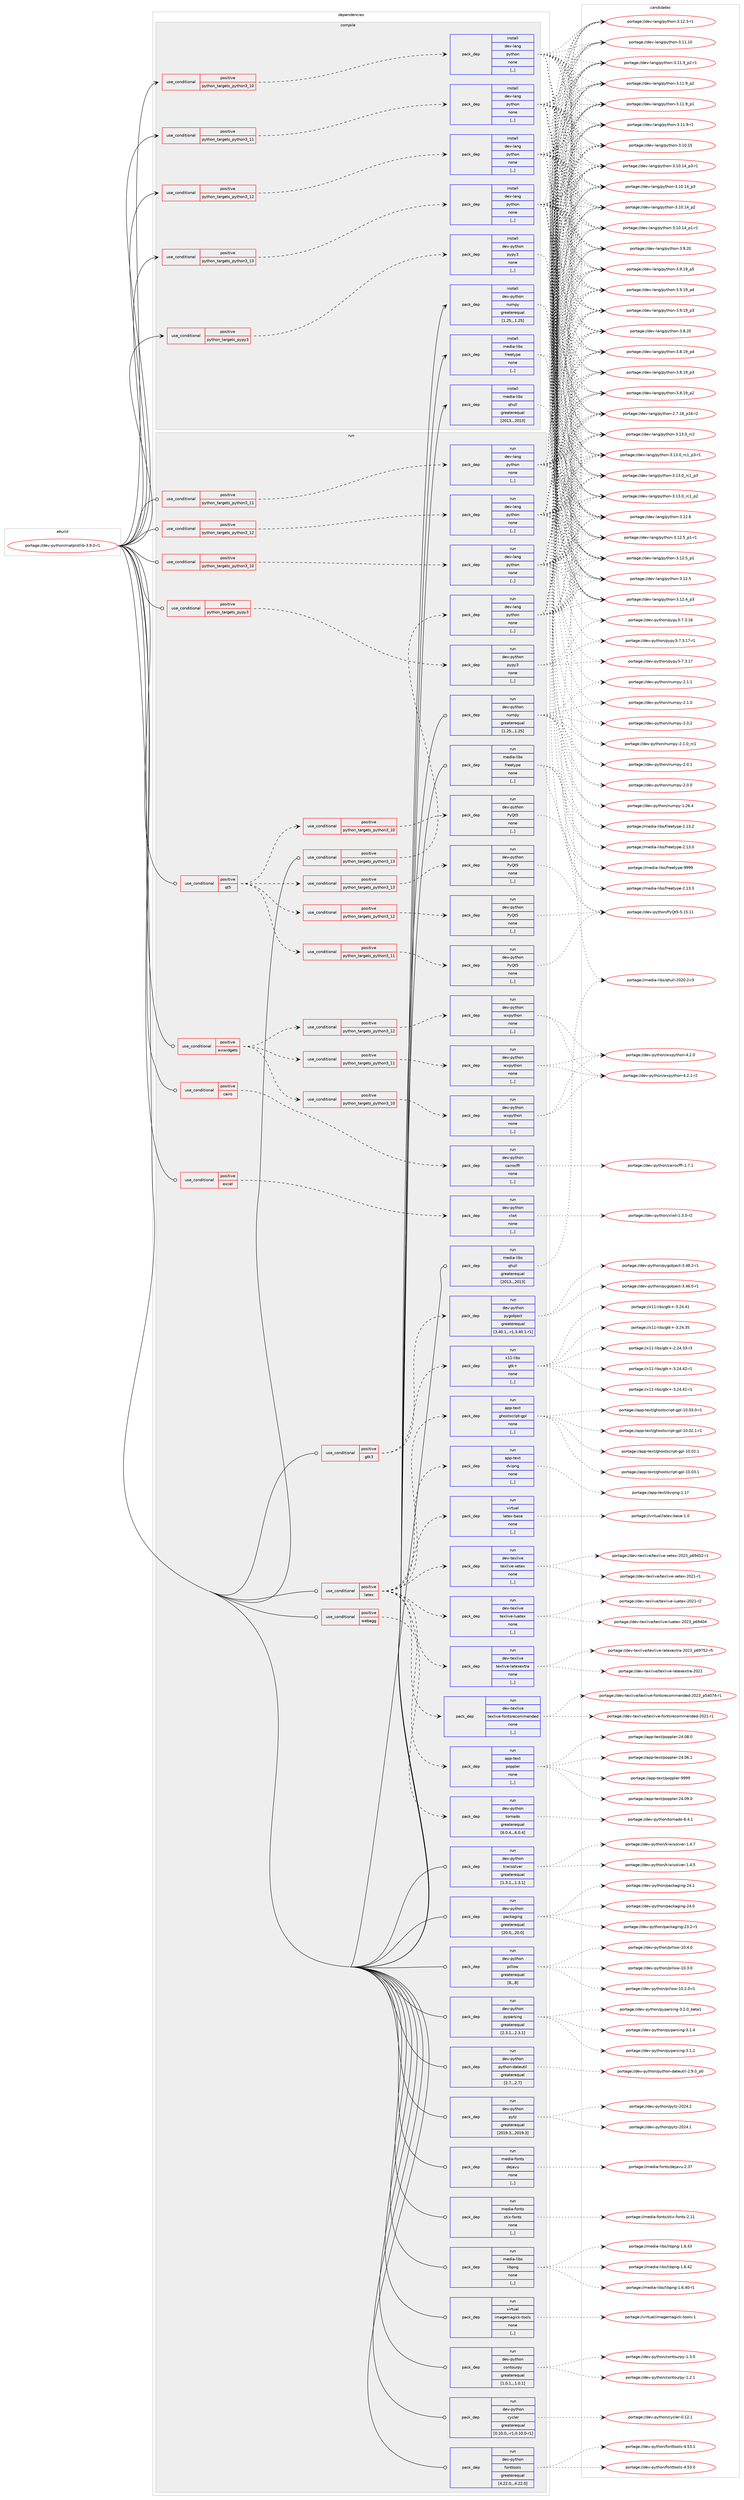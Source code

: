 digraph prolog {

# *************
# Graph options
# *************

newrank=true;
concentrate=true;
compound=true;
graph [rankdir=LR,fontname=Helvetica,fontsize=10,ranksep=1.5];#, ranksep=2.5, nodesep=0.2];
edge  [arrowhead=vee];
node  [fontname=Helvetica,fontsize=10];

# **********
# The ebuild
# **********

subgraph cluster_leftcol {
color=gray;
label=<<i>ebuild</i>>;
id [label="portage://dev-python/matplotlib-3.9.0-r1", color=red, width=4, href="../dev-python/matplotlib-3.9.0-r1.svg"];
}

# ****************
# The dependencies
# ****************

subgraph cluster_midcol {
color=gray;
label=<<i>dependencies</i>>;
subgraph cluster_compile {
fillcolor="#eeeeee";
style=filled;
label=<<i>compile</i>>;
subgraph cond165019 {
dependency645323 [label=<<TABLE BORDER="0" CELLBORDER="1" CELLSPACING="0" CELLPADDING="4"><TR><TD ROWSPAN="3" CELLPADDING="10">use_conditional</TD></TR><TR><TD>positive</TD></TR><TR><TD>python_targets_pypy3</TD></TR></TABLE>>, shape=none, color=red];
subgraph pack475485 {
dependency645324 [label=<<TABLE BORDER="0" CELLBORDER="1" CELLSPACING="0" CELLPADDING="4" WIDTH="220"><TR><TD ROWSPAN="6" CELLPADDING="30">pack_dep</TD></TR><TR><TD WIDTH="110">install</TD></TR><TR><TD>dev-python</TD></TR><TR><TD>pypy3</TD></TR><TR><TD>none</TD></TR><TR><TD>[,,]</TD></TR></TABLE>>, shape=none, color=blue];
}
dependency645323:e -> dependency645324:w [weight=20,style="dashed",arrowhead="vee"];
}
id:e -> dependency645323:w [weight=20,style="solid",arrowhead="vee"];
subgraph cond165020 {
dependency645325 [label=<<TABLE BORDER="0" CELLBORDER="1" CELLSPACING="0" CELLPADDING="4"><TR><TD ROWSPAN="3" CELLPADDING="10">use_conditional</TD></TR><TR><TD>positive</TD></TR><TR><TD>python_targets_python3_10</TD></TR></TABLE>>, shape=none, color=red];
subgraph pack475486 {
dependency645326 [label=<<TABLE BORDER="0" CELLBORDER="1" CELLSPACING="0" CELLPADDING="4" WIDTH="220"><TR><TD ROWSPAN="6" CELLPADDING="30">pack_dep</TD></TR><TR><TD WIDTH="110">install</TD></TR><TR><TD>dev-lang</TD></TR><TR><TD>python</TD></TR><TR><TD>none</TD></TR><TR><TD>[,,]</TD></TR></TABLE>>, shape=none, color=blue];
}
dependency645325:e -> dependency645326:w [weight=20,style="dashed",arrowhead="vee"];
}
id:e -> dependency645325:w [weight=20,style="solid",arrowhead="vee"];
subgraph cond165021 {
dependency645327 [label=<<TABLE BORDER="0" CELLBORDER="1" CELLSPACING="0" CELLPADDING="4"><TR><TD ROWSPAN="3" CELLPADDING="10">use_conditional</TD></TR><TR><TD>positive</TD></TR><TR><TD>python_targets_python3_11</TD></TR></TABLE>>, shape=none, color=red];
subgraph pack475487 {
dependency645328 [label=<<TABLE BORDER="0" CELLBORDER="1" CELLSPACING="0" CELLPADDING="4" WIDTH="220"><TR><TD ROWSPAN="6" CELLPADDING="30">pack_dep</TD></TR><TR><TD WIDTH="110">install</TD></TR><TR><TD>dev-lang</TD></TR><TR><TD>python</TD></TR><TR><TD>none</TD></TR><TR><TD>[,,]</TD></TR></TABLE>>, shape=none, color=blue];
}
dependency645327:e -> dependency645328:w [weight=20,style="dashed",arrowhead="vee"];
}
id:e -> dependency645327:w [weight=20,style="solid",arrowhead="vee"];
subgraph cond165022 {
dependency645329 [label=<<TABLE BORDER="0" CELLBORDER="1" CELLSPACING="0" CELLPADDING="4"><TR><TD ROWSPAN="3" CELLPADDING="10">use_conditional</TD></TR><TR><TD>positive</TD></TR><TR><TD>python_targets_python3_12</TD></TR></TABLE>>, shape=none, color=red];
subgraph pack475488 {
dependency645330 [label=<<TABLE BORDER="0" CELLBORDER="1" CELLSPACING="0" CELLPADDING="4" WIDTH="220"><TR><TD ROWSPAN="6" CELLPADDING="30">pack_dep</TD></TR><TR><TD WIDTH="110">install</TD></TR><TR><TD>dev-lang</TD></TR><TR><TD>python</TD></TR><TR><TD>none</TD></TR><TR><TD>[,,]</TD></TR></TABLE>>, shape=none, color=blue];
}
dependency645329:e -> dependency645330:w [weight=20,style="dashed",arrowhead="vee"];
}
id:e -> dependency645329:w [weight=20,style="solid",arrowhead="vee"];
subgraph cond165023 {
dependency645331 [label=<<TABLE BORDER="0" CELLBORDER="1" CELLSPACING="0" CELLPADDING="4"><TR><TD ROWSPAN="3" CELLPADDING="10">use_conditional</TD></TR><TR><TD>positive</TD></TR><TR><TD>python_targets_python3_13</TD></TR></TABLE>>, shape=none, color=red];
subgraph pack475489 {
dependency645332 [label=<<TABLE BORDER="0" CELLBORDER="1" CELLSPACING="0" CELLPADDING="4" WIDTH="220"><TR><TD ROWSPAN="6" CELLPADDING="30">pack_dep</TD></TR><TR><TD WIDTH="110">install</TD></TR><TR><TD>dev-lang</TD></TR><TR><TD>python</TD></TR><TR><TD>none</TD></TR><TR><TD>[,,]</TD></TR></TABLE>>, shape=none, color=blue];
}
dependency645331:e -> dependency645332:w [weight=20,style="dashed",arrowhead="vee"];
}
id:e -> dependency645331:w [weight=20,style="solid",arrowhead="vee"];
subgraph pack475490 {
dependency645333 [label=<<TABLE BORDER="0" CELLBORDER="1" CELLSPACING="0" CELLPADDING="4" WIDTH="220"><TR><TD ROWSPAN="6" CELLPADDING="30">pack_dep</TD></TR><TR><TD WIDTH="110">install</TD></TR><TR><TD>dev-python</TD></TR><TR><TD>numpy</TD></TR><TR><TD>greaterequal</TD></TR><TR><TD>[1.25,,,1.25]</TD></TR></TABLE>>, shape=none, color=blue];
}
id:e -> dependency645333:w [weight=20,style="solid",arrowhead="vee"];
subgraph pack475491 {
dependency645334 [label=<<TABLE BORDER="0" CELLBORDER="1" CELLSPACING="0" CELLPADDING="4" WIDTH="220"><TR><TD ROWSPAN="6" CELLPADDING="30">pack_dep</TD></TR><TR><TD WIDTH="110">install</TD></TR><TR><TD>media-libs</TD></TR><TR><TD>freetype</TD></TR><TR><TD>none</TD></TR><TR><TD>[,,]</TD></TR></TABLE>>, shape=none, color=blue];
}
id:e -> dependency645334:w [weight=20,style="solid",arrowhead="vee"];
subgraph pack475492 {
dependency645335 [label=<<TABLE BORDER="0" CELLBORDER="1" CELLSPACING="0" CELLPADDING="4" WIDTH="220"><TR><TD ROWSPAN="6" CELLPADDING="30">pack_dep</TD></TR><TR><TD WIDTH="110">install</TD></TR><TR><TD>media-libs</TD></TR><TR><TD>qhull</TD></TR><TR><TD>greaterequal</TD></TR><TR><TD>[2013,,,2013]</TD></TR></TABLE>>, shape=none, color=blue];
}
id:e -> dependency645335:w [weight=20,style="solid",arrowhead="vee"];
}
subgraph cluster_compileandrun {
fillcolor="#eeeeee";
style=filled;
label=<<i>compile and run</i>>;
}
subgraph cluster_run {
fillcolor="#eeeeee";
style=filled;
label=<<i>run</i>>;
subgraph cond165024 {
dependency645336 [label=<<TABLE BORDER="0" CELLBORDER="1" CELLSPACING="0" CELLPADDING="4"><TR><TD ROWSPAN="3" CELLPADDING="10">use_conditional</TD></TR><TR><TD>positive</TD></TR><TR><TD>cairo</TD></TR></TABLE>>, shape=none, color=red];
subgraph pack475493 {
dependency645337 [label=<<TABLE BORDER="0" CELLBORDER="1" CELLSPACING="0" CELLPADDING="4" WIDTH="220"><TR><TD ROWSPAN="6" CELLPADDING="30">pack_dep</TD></TR><TR><TD WIDTH="110">run</TD></TR><TR><TD>dev-python</TD></TR><TR><TD>cairocffi</TD></TR><TR><TD>none</TD></TR><TR><TD>[,,]</TD></TR></TABLE>>, shape=none, color=blue];
}
dependency645336:e -> dependency645337:w [weight=20,style="dashed",arrowhead="vee"];
}
id:e -> dependency645336:w [weight=20,style="solid",arrowhead="odot"];
subgraph cond165025 {
dependency645338 [label=<<TABLE BORDER="0" CELLBORDER="1" CELLSPACING="0" CELLPADDING="4"><TR><TD ROWSPAN="3" CELLPADDING="10">use_conditional</TD></TR><TR><TD>positive</TD></TR><TR><TD>excel</TD></TR></TABLE>>, shape=none, color=red];
subgraph pack475494 {
dependency645339 [label=<<TABLE BORDER="0" CELLBORDER="1" CELLSPACING="0" CELLPADDING="4" WIDTH="220"><TR><TD ROWSPAN="6" CELLPADDING="30">pack_dep</TD></TR><TR><TD WIDTH="110">run</TD></TR><TR><TD>dev-python</TD></TR><TR><TD>xlwt</TD></TR><TR><TD>none</TD></TR><TR><TD>[,,]</TD></TR></TABLE>>, shape=none, color=blue];
}
dependency645338:e -> dependency645339:w [weight=20,style="dashed",arrowhead="vee"];
}
id:e -> dependency645338:w [weight=20,style="solid",arrowhead="odot"];
subgraph cond165026 {
dependency645340 [label=<<TABLE BORDER="0" CELLBORDER="1" CELLSPACING="0" CELLPADDING="4"><TR><TD ROWSPAN="3" CELLPADDING="10">use_conditional</TD></TR><TR><TD>positive</TD></TR><TR><TD>gtk3</TD></TR></TABLE>>, shape=none, color=red];
subgraph pack475495 {
dependency645341 [label=<<TABLE BORDER="0" CELLBORDER="1" CELLSPACING="0" CELLPADDING="4" WIDTH="220"><TR><TD ROWSPAN="6" CELLPADDING="30">pack_dep</TD></TR><TR><TD WIDTH="110">run</TD></TR><TR><TD>dev-python</TD></TR><TR><TD>pygobject</TD></TR><TR><TD>greaterequal</TD></TR><TR><TD>[3.40.1,,-r1,3.40.1-r1]</TD></TR></TABLE>>, shape=none, color=blue];
}
dependency645340:e -> dependency645341:w [weight=20,style="dashed",arrowhead="vee"];
subgraph pack475496 {
dependency645342 [label=<<TABLE BORDER="0" CELLBORDER="1" CELLSPACING="0" CELLPADDING="4" WIDTH="220"><TR><TD ROWSPAN="6" CELLPADDING="30">pack_dep</TD></TR><TR><TD WIDTH="110">run</TD></TR><TR><TD>x11-libs</TD></TR><TR><TD>gtk+</TD></TR><TR><TD>none</TD></TR><TR><TD>[,,]</TD></TR></TABLE>>, shape=none, color=blue];
}
dependency645340:e -> dependency645342:w [weight=20,style="dashed",arrowhead="vee"];
}
id:e -> dependency645340:w [weight=20,style="solid",arrowhead="odot"];
subgraph cond165027 {
dependency645343 [label=<<TABLE BORDER="0" CELLBORDER="1" CELLSPACING="0" CELLPADDING="4"><TR><TD ROWSPAN="3" CELLPADDING="10">use_conditional</TD></TR><TR><TD>positive</TD></TR><TR><TD>latex</TD></TR></TABLE>>, shape=none, color=red];
subgraph pack475497 {
dependency645344 [label=<<TABLE BORDER="0" CELLBORDER="1" CELLSPACING="0" CELLPADDING="4" WIDTH="220"><TR><TD ROWSPAN="6" CELLPADDING="30">pack_dep</TD></TR><TR><TD WIDTH="110">run</TD></TR><TR><TD>virtual</TD></TR><TR><TD>latex-base</TD></TR><TR><TD>none</TD></TR><TR><TD>[,,]</TD></TR></TABLE>>, shape=none, color=blue];
}
dependency645343:e -> dependency645344:w [weight=20,style="dashed",arrowhead="vee"];
subgraph pack475498 {
dependency645345 [label=<<TABLE BORDER="0" CELLBORDER="1" CELLSPACING="0" CELLPADDING="4" WIDTH="220"><TR><TD ROWSPAN="6" CELLPADDING="30">pack_dep</TD></TR><TR><TD WIDTH="110">run</TD></TR><TR><TD>app-text</TD></TR><TR><TD>dvipng</TD></TR><TR><TD>none</TD></TR><TR><TD>[,,]</TD></TR></TABLE>>, shape=none, color=blue];
}
dependency645343:e -> dependency645345:w [weight=20,style="dashed",arrowhead="vee"];
subgraph pack475499 {
dependency645346 [label=<<TABLE BORDER="0" CELLBORDER="1" CELLSPACING="0" CELLPADDING="4" WIDTH="220"><TR><TD ROWSPAN="6" CELLPADDING="30">pack_dep</TD></TR><TR><TD WIDTH="110">run</TD></TR><TR><TD>app-text</TD></TR><TR><TD>ghostscript-gpl</TD></TR><TR><TD>none</TD></TR><TR><TD>[,,]</TD></TR></TABLE>>, shape=none, color=blue];
}
dependency645343:e -> dependency645346:w [weight=20,style="dashed",arrowhead="vee"];
subgraph pack475500 {
dependency645347 [label=<<TABLE BORDER="0" CELLBORDER="1" CELLSPACING="0" CELLPADDING="4" WIDTH="220"><TR><TD ROWSPAN="6" CELLPADDING="30">pack_dep</TD></TR><TR><TD WIDTH="110">run</TD></TR><TR><TD>app-text</TD></TR><TR><TD>poppler</TD></TR><TR><TD>none</TD></TR><TR><TD>[,,]</TD></TR></TABLE>>, shape=none, color=blue];
}
dependency645343:e -> dependency645347:w [weight=20,style="dashed",arrowhead="vee"];
subgraph pack475501 {
dependency645348 [label=<<TABLE BORDER="0" CELLBORDER="1" CELLSPACING="0" CELLPADDING="4" WIDTH="220"><TR><TD ROWSPAN="6" CELLPADDING="30">pack_dep</TD></TR><TR><TD WIDTH="110">run</TD></TR><TR><TD>dev-texlive</TD></TR><TR><TD>texlive-fontsrecommended</TD></TR><TR><TD>none</TD></TR><TR><TD>[,,]</TD></TR></TABLE>>, shape=none, color=blue];
}
dependency645343:e -> dependency645348:w [weight=20,style="dashed",arrowhead="vee"];
subgraph pack475502 {
dependency645349 [label=<<TABLE BORDER="0" CELLBORDER="1" CELLSPACING="0" CELLPADDING="4" WIDTH="220"><TR><TD ROWSPAN="6" CELLPADDING="30">pack_dep</TD></TR><TR><TD WIDTH="110">run</TD></TR><TR><TD>dev-texlive</TD></TR><TR><TD>texlive-latexextra</TD></TR><TR><TD>none</TD></TR><TR><TD>[,,]</TD></TR></TABLE>>, shape=none, color=blue];
}
dependency645343:e -> dependency645349:w [weight=20,style="dashed",arrowhead="vee"];
subgraph pack475503 {
dependency645350 [label=<<TABLE BORDER="0" CELLBORDER="1" CELLSPACING="0" CELLPADDING="4" WIDTH="220"><TR><TD ROWSPAN="6" CELLPADDING="30">pack_dep</TD></TR><TR><TD WIDTH="110">run</TD></TR><TR><TD>dev-texlive</TD></TR><TR><TD>texlive-luatex</TD></TR><TR><TD>none</TD></TR><TR><TD>[,,]</TD></TR></TABLE>>, shape=none, color=blue];
}
dependency645343:e -> dependency645350:w [weight=20,style="dashed",arrowhead="vee"];
subgraph pack475504 {
dependency645351 [label=<<TABLE BORDER="0" CELLBORDER="1" CELLSPACING="0" CELLPADDING="4" WIDTH="220"><TR><TD ROWSPAN="6" CELLPADDING="30">pack_dep</TD></TR><TR><TD WIDTH="110">run</TD></TR><TR><TD>dev-texlive</TD></TR><TR><TD>texlive-xetex</TD></TR><TR><TD>none</TD></TR><TR><TD>[,,]</TD></TR></TABLE>>, shape=none, color=blue];
}
dependency645343:e -> dependency645351:w [weight=20,style="dashed",arrowhead="vee"];
}
id:e -> dependency645343:w [weight=20,style="solid",arrowhead="odot"];
subgraph cond165028 {
dependency645352 [label=<<TABLE BORDER="0" CELLBORDER="1" CELLSPACING="0" CELLPADDING="4"><TR><TD ROWSPAN="3" CELLPADDING="10">use_conditional</TD></TR><TR><TD>positive</TD></TR><TR><TD>python_targets_pypy3</TD></TR></TABLE>>, shape=none, color=red];
subgraph pack475505 {
dependency645353 [label=<<TABLE BORDER="0" CELLBORDER="1" CELLSPACING="0" CELLPADDING="4" WIDTH="220"><TR><TD ROWSPAN="6" CELLPADDING="30">pack_dep</TD></TR><TR><TD WIDTH="110">run</TD></TR><TR><TD>dev-python</TD></TR><TR><TD>pypy3</TD></TR><TR><TD>none</TD></TR><TR><TD>[,,]</TD></TR></TABLE>>, shape=none, color=blue];
}
dependency645352:e -> dependency645353:w [weight=20,style="dashed",arrowhead="vee"];
}
id:e -> dependency645352:w [weight=20,style="solid",arrowhead="odot"];
subgraph cond165029 {
dependency645354 [label=<<TABLE BORDER="0" CELLBORDER="1" CELLSPACING="0" CELLPADDING="4"><TR><TD ROWSPAN="3" CELLPADDING="10">use_conditional</TD></TR><TR><TD>positive</TD></TR><TR><TD>python_targets_python3_10</TD></TR></TABLE>>, shape=none, color=red];
subgraph pack475506 {
dependency645355 [label=<<TABLE BORDER="0" CELLBORDER="1" CELLSPACING="0" CELLPADDING="4" WIDTH="220"><TR><TD ROWSPAN="6" CELLPADDING="30">pack_dep</TD></TR><TR><TD WIDTH="110">run</TD></TR><TR><TD>dev-lang</TD></TR><TR><TD>python</TD></TR><TR><TD>none</TD></TR><TR><TD>[,,]</TD></TR></TABLE>>, shape=none, color=blue];
}
dependency645354:e -> dependency645355:w [weight=20,style="dashed",arrowhead="vee"];
}
id:e -> dependency645354:w [weight=20,style="solid",arrowhead="odot"];
subgraph cond165030 {
dependency645356 [label=<<TABLE BORDER="0" CELLBORDER="1" CELLSPACING="0" CELLPADDING="4"><TR><TD ROWSPAN="3" CELLPADDING="10">use_conditional</TD></TR><TR><TD>positive</TD></TR><TR><TD>python_targets_python3_11</TD></TR></TABLE>>, shape=none, color=red];
subgraph pack475507 {
dependency645357 [label=<<TABLE BORDER="0" CELLBORDER="1" CELLSPACING="0" CELLPADDING="4" WIDTH="220"><TR><TD ROWSPAN="6" CELLPADDING="30">pack_dep</TD></TR><TR><TD WIDTH="110">run</TD></TR><TR><TD>dev-lang</TD></TR><TR><TD>python</TD></TR><TR><TD>none</TD></TR><TR><TD>[,,]</TD></TR></TABLE>>, shape=none, color=blue];
}
dependency645356:e -> dependency645357:w [weight=20,style="dashed",arrowhead="vee"];
}
id:e -> dependency645356:w [weight=20,style="solid",arrowhead="odot"];
subgraph cond165031 {
dependency645358 [label=<<TABLE BORDER="0" CELLBORDER="1" CELLSPACING="0" CELLPADDING="4"><TR><TD ROWSPAN="3" CELLPADDING="10">use_conditional</TD></TR><TR><TD>positive</TD></TR><TR><TD>python_targets_python3_12</TD></TR></TABLE>>, shape=none, color=red];
subgraph pack475508 {
dependency645359 [label=<<TABLE BORDER="0" CELLBORDER="1" CELLSPACING="0" CELLPADDING="4" WIDTH="220"><TR><TD ROWSPAN="6" CELLPADDING="30">pack_dep</TD></TR><TR><TD WIDTH="110">run</TD></TR><TR><TD>dev-lang</TD></TR><TR><TD>python</TD></TR><TR><TD>none</TD></TR><TR><TD>[,,]</TD></TR></TABLE>>, shape=none, color=blue];
}
dependency645358:e -> dependency645359:w [weight=20,style="dashed",arrowhead="vee"];
}
id:e -> dependency645358:w [weight=20,style="solid",arrowhead="odot"];
subgraph cond165032 {
dependency645360 [label=<<TABLE BORDER="0" CELLBORDER="1" CELLSPACING="0" CELLPADDING="4"><TR><TD ROWSPAN="3" CELLPADDING="10">use_conditional</TD></TR><TR><TD>positive</TD></TR><TR><TD>python_targets_python3_13</TD></TR></TABLE>>, shape=none, color=red];
subgraph pack475509 {
dependency645361 [label=<<TABLE BORDER="0" CELLBORDER="1" CELLSPACING="0" CELLPADDING="4" WIDTH="220"><TR><TD ROWSPAN="6" CELLPADDING="30">pack_dep</TD></TR><TR><TD WIDTH="110">run</TD></TR><TR><TD>dev-lang</TD></TR><TR><TD>python</TD></TR><TR><TD>none</TD></TR><TR><TD>[,,]</TD></TR></TABLE>>, shape=none, color=blue];
}
dependency645360:e -> dependency645361:w [weight=20,style="dashed",arrowhead="vee"];
}
id:e -> dependency645360:w [weight=20,style="solid",arrowhead="odot"];
subgraph cond165033 {
dependency645362 [label=<<TABLE BORDER="0" CELLBORDER="1" CELLSPACING="0" CELLPADDING="4"><TR><TD ROWSPAN="3" CELLPADDING="10">use_conditional</TD></TR><TR><TD>positive</TD></TR><TR><TD>qt5</TD></TR></TABLE>>, shape=none, color=red];
subgraph cond165034 {
dependency645363 [label=<<TABLE BORDER="0" CELLBORDER="1" CELLSPACING="0" CELLPADDING="4"><TR><TD ROWSPAN="3" CELLPADDING="10">use_conditional</TD></TR><TR><TD>positive</TD></TR><TR><TD>python_targets_python3_10</TD></TR></TABLE>>, shape=none, color=red];
subgraph pack475510 {
dependency645364 [label=<<TABLE BORDER="0" CELLBORDER="1" CELLSPACING="0" CELLPADDING="4" WIDTH="220"><TR><TD ROWSPAN="6" CELLPADDING="30">pack_dep</TD></TR><TR><TD WIDTH="110">run</TD></TR><TR><TD>dev-python</TD></TR><TR><TD>PyQt5</TD></TR><TR><TD>none</TD></TR><TR><TD>[,,]</TD></TR></TABLE>>, shape=none, color=blue];
}
dependency645363:e -> dependency645364:w [weight=20,style="dashed",arrowhead="vee"];
}
dependency645362:e -> dependency645363:w [weight=20,style="dashed",arrowhead="vee"];
subgraph cond165035 {
dependency645365 [label=<<TABLE BORDER="0" CELLBORDER="1" CELLSPACING="0" CELLPADDING="4"><TR><TD ROWSPAN="3" CELLPADDING="10">use_conditional</TD></TR><TR><TD>positive</TD></TR><TR><TD>python_targets_python3_11</TD></TR></TABLE>>, shape=none, color=red];
subgraph pack475511 {
dependency645366 [label=<<TABLE BORDER="0" CELLBORDER="1" CELLSPACING="0" CELLPADDING="4" WIDTH="220"><TR><TD ROWSPAN="6" CELLPADDING="30">pack_dep</TD></TR><TR><TD WIDTH="110">run</TD></TR><TR><TD>dev-python</TD></TR><TR><TD>PyQt5</TD></TR><TR><TD>none</TD></TR><TR><TD>[,,]</TD></TR></TABLE>>, shape=none, color=blue];
}
dependency645365:e -> dependency645366:w [weight=20,style="dashed",arrowhead="vee"];
}
dependency645362:e -> dependency645365:w [weight=20,style="dashed",arrowhead="vee"];
subgraph cond165036 {
dependency645367 [label=<<TABLE BORDER="0" CELLBORDER="1" CELLSPACING="0" CELLPADDING="4"><TR><TD ROWSPAN="3" CELLPADDING="10">use_conditional</TD></TR><TR><TD>positive</TD></TR><TR><TD>python_targets_python3_12</TD></TR></TABLE>>, shape=none, color=red];
subgraph pack475512 {
dependency645368 [label=<<TABLE BORDER="0" CELLBORDER="1" CELLSPACING="0" CELLPADDING="4" WIDTH="220"><TR><TD ROWSPAN="6" CELLPADDING="30">pack_dep</TD></TR><TR><TD WIDTH="110">run</TD></TR><TR><TD>dev-python</TD></TR><TR><TD>PyQt5</TD></TR><TR><TD>none</TD></TR><TR><TD>[,,]</TD></TR></TABLE>>, shape=none, color=blue];
}
dependency645367:e -> dependency645368:w [weight=20,style="dashed",arrowhead="vee"];
}
dependency645362:e -> dependency645367:w [weight=20,style="dashed",arrowhead="vee"];
subgraph cond165037 {
dependency645369 [label=<<TABLE BORDER="0" CELLBORDER="1" CELLSPACING="0" CELLPADDING="4"><TR><TD ROWSPAN="3" CELLPADDING="10">use_conditional</TD></TR><TR><TD>positive</TD></TR><TR><TD>python_targets_python3_13</TD></TR></TABLE>>, shape=none, color=red];
subgraph pack475513 {
dependency645370 [label=<<TABLE BORDER="0" CELLBORDER="1" CELLSPACING="0" CELLPADDING="4" WIDTH="220"><TR><TD ROWSPAN="6" CELLPADDING="30">pack_dep</TD></TR><TR><TD WIDTH="110">run</TD></TR><TR><TD>dev-python</TD></TR><TR><TD>PyQt5</TD></TR><TR><TD>none</TD></TR><TR><TD>[,,]</TD></TR></TABLE>>, shape=none, color=blue];
}
dependency645369:e -> dependency645370:w [weight=20,style="dashed",arrowhead="vee"];
}
dependency645362:e -> dependency645369:w [weight=20,style="dashed",arrowhead="vee"];
}
id:e -> dependency645362:w [weight=20,style="solid",arrowhead="odot"];
subgraph cond165038 {
dependency645371 [label=<<TABLE BORDER="0" CELLBORDER="1" CELLSPACING="0" CELLPADDING="4"><TR><TD ROWSPAN="3" CELLPADDING="10">use_conditional</TD></TR><TR><TD>positive</TD></TR><TR><TD>webagg</TD></TR></TABLE>>, shape=none, color=red];
subgraph pack475514 {
dependency645372 [label=<<TABLE BORDER="0" CELLBORDER="1" CELLSPACING="0" CELLPADDING="4" WIDTH="220"><TR><TD ROWSPAN="6" CELLPADDING="30">pack_dep</TD></TR><TR><TD WIDTH="110">run</TD></TR><TR><TD>dev-python</TD></TR><TR><TD>tornado</TD></TR><TR><TD>greaterequal</TD></TR><TR><TD>[6.0.4,,,6.0.4]</TD></TR></TABLE>>, shape=none, color=blue];
}
dependency645371:e -> dependency645372:w [weight=20,style="dashed",arrowhead="vee"];
}
id:e -> dependency645371:w [weight=20,style="solid",arrowhead="odot"];
subgraph cond165039 {
dependency645373 [label=<<TABLE BORDER="0" CELLBORDER="1" CELLSPACING="0" CELLPADDING="4"><TR><TD ROWSPAN="3" CELLPADDING="10">use_conditional</TD></TR><TR><TD>positive</TD></TR><TR><TD>wxwidgets</TD></TR></TABLE>>, shape=none, color=red];
subgraph cond165040 {
dependency645374 [label=<<TABLE BORDER="0" CELLBORDER="1" CELLSPACING="0" CELLPADDING="4"><TR><TD ROWSPAN="3" CELLPADDING="10">use_conditional</TD></TR><TR><TD>positive</TD></TR><TR><TD>python_targets_python3_10</TD></TR></TABLE>>, shape=none, color=red];
subgraph pack475515 {
dependency645375 [label=<<TABLE BORDER="0" CELLBORDER="1" CELLSPACING="0" CELLPADDING="4" WIDTH="220"><TR><TD ROWSPAN="6" CELLPADDING="30">pack_dep</TD></TR><TR><TD WIDTH="110">run</TD></TR><TR><TD>dev-python</TD></TR><TR><TD>wxpython</TD></TR><TR><TD>none</TD></TR><TR><TD>[,,]</TD></TR></TABLE>>, shape=none, color=blue];
}
dependency645374:e -> dependency645375:w [weight=20,style="dashed",arrowhead="vee"];
}
dependency645373:e -> dependency645374:w [weight=20,style="dashed",arrowhead="vee"];
subgraph cond165041 {
dependency645376 [label=<<TABLE BORDER="0" CELLBORDER="1" CELLSPACING="0" CELLPADDING="4"><TR><TD ROWSPAN="3" CELLPADDING="10">use_conditional</TD></TR><TR><TD>positive</TD></TR><TR><TD>python_targets_python3_11</TD></TR></TABLE>>, shape=none, color=red];
subgraph pack475516 {
dependency645377 [label=<<TABLE BORDER="0" CELLBORDER="1" CELLSPACING="0" CELLPADDING="4" WIDTH="220"><TR><TD ROWSPAN="6" CELLPADDING="30">pack_dep</TD></TR><TR><TD WIDTH="110">run</TD></TR><TR><TD>dev-python</TD></TR><TR><TD>wxpython</TD></TR><TR><TD>none</TD></TR><TR><TD>[,,]</TD></TR></TABLE>>, shape=none, color=blue];
}
dependency645376:e -> dependency645377:w [weight=20,style="dashed",arrowhead="vee"];
}
dependency645373:e -> dependency645376:w [weight=20,style="dashed",arrowhead="vee"];
subgraph cond165042 {
dependency645378 [label=<<TABLE BORDER="0" CELLBORDER="1" CELLSPACING="0" CELLPADDING="4"><TR><TD ROWSPAN="3" CELLPADDING="10">use_conditional</TD></TR><TR><TD>positive</TD></TR><TR><TD>python_targets_python3_12</TD></TR></TABLE>>, shape=none, color=red];
subgraph pack475517 {
dependency645379 [label=<<TABLE BORDER="0" CELLBORDER="1" CELLSPACING="0" CELLPADDING="4" WIDTH="220"><TR><TD ROWSPAN="6" CELLPADDING="30">pack_dep</TD></TR><TR><TD WIDTH="110">run</TD></TR><TR><TD>dev-python</TD></TR><TR><TD>wxpython</TD></TR><TR><TD>none</TD></TR><TR><TD>[,,]</TD></TR></TABLE>>, shape=none, color=blue];
}
dependency645378:e -> dependency645379:w [weight=20,style="dashed",arrowhead="vee"];
}
dependency645373:e -> dependency645378:w [weight=20,style="dashed",arrowhead="vee"];
}
id:e -> dependency645373:w [weight=20,style="solid",arrowhead="odot"];
subgraph pack475518 {
dependency645380 [label=<<TABLE BORDER="0" CELLBORDER="1" CELLSPACING="0" CELLPADDING="4" WIDTH="220"><TR><TD ROWSPAN="6" CELLPADDING="30">pack_dep</TD></TR><TR><TD WIDTH="110">run</TD></TR><TR><TD>dev-python</TD></TR><TR><TD>contourpy</TD></TR><TR><TD>greaterequal</TD></TR><TR><TD>[1.0.1,,,1.0.1]</TD></TR></TABLE>>, shape=none, color=blue];
}
id:e -> dependency645380:w [weight=20,style="solid",arrowhead="odot"];
subgraph pack475519 {
dependency645381 [label=<<TABLE BORDER="0" CELLBORDER="1" CELLSPACING="0" CELLPADDING="4" WIDTH="220"><TR><TD ROWSPAN="6" CELLPADDING="30">pack_dep</TD></TR><TR><TD WIDTH="110">run</TD></TR><TR><TD>dev-python</TD></TR><TR><TD>cycler</TD></TR><TR><TD>greaterequal</TD></TR><TR><TD>[0.10.0,,-r1,0.10.0-r1]</TD></TR></TABLE>>, shape=none, color=blue];
}
id:e -> dependency645381:w [weight=20,style="solid",arrowhead="odot"];
subgraph pack475520 {
dependency645382 [label=<<TABLE BORDER="0" CELLBORDER="1" CELLSPACING="0" CELLPADDING="4" WIDTH="220"><TR><TD ROWSPAN="6" CELLPADDING="30">pack_dep</TD></TR><TR><TD WIDTH="110">run</TD></TR><TR><TD>dev-python</TD></TR><TR><TD>fonttools</TD></TR><TR><TD>greaterequal</TD></TR><TR><TD>[4.22.0,,,4.22.0]</TD></TR></TABLE>>, shape=none, color=blue];
}
id:e -> dependency645382:w [weight=20,style="solid",arrowhead="odot"];
subgraph pack475521 {
dependency645383 [label=<<TABLE BORDER="0" CELLBORDER="1" CELLSPACING="0" CELLPADDING="4" WIDTH="220"><TR><TD ROWSPAN="6" CELLPADDING="30">pack_dep</TD></TR><TR><TD WIDTH="110">run</TD></TR><TR><TD>dev-python</TD></TR><TR><TD>kiwisolver</TD></TR><TR><TD>greaterequal</TD></TR><TR><TD>[1.3.1,,,1.3.1]</TD></TR></TABLE>>, shape=none, color=blue];
}
id:e -> dependency645383:w [weight=20,style="solid",arrowhead="odot"];
subgraph pack475522 {
dependency645384 [label=<<TABLE BORDER="0" CELLBORDER="1" CELLSPACING="0" CELLPADDING="4" WIDTH="220"><TR><TD ROWSPAN="6" CELLPADDING="30">pack_dep</TD></TR><TR><TD WIDTH="110">run</TD></TR><TR><TD>dev-python</TD></TR><TR><TD>numpy</TD></TR><TR><TD>greaterequal</TD></TR><TR><TD>[1.25,,,1.25]</TD></TR></TABLE>>, shape=none, color=blue];
}
id:e -> dependency645384:w [weight=20,style="solid",arrowhead="odot"];
subgraph pack475523 {
dependency645385 [label=<<TABLE BORDER="0" CELLBORDER="1" CELLSPACING="0" CELLPADDING="4" WIDTH="220"><TR><TD ROWSPAN="6" CELLPADDING="30">pack_dep</TD></TR><TR><TD WIDTH="110">run</TD></TR><TR><TD>dev-python</TD></TR><TR><TD>packaging</TD></TR><TR><TD>greaterequal</TD></TR><TR><TD>[20.0,,,20.0]</TD></TR></TABLE>>, shape=none, color=blue];
}
id:e -> dependency645385:w [weight=20,style="solid",arrowhead="odot"];
subgraph pack475524 {
dependency645386 [label=<<TABLE BORDER="0" CELLBORDER="1" CELLSPACING="0" CELLPADDING="4" WIDTH="220"><TR><TD ROWSPAN="6" CELLPADDING="30">pack_dep</TD></TR><TR><TD WIDTH="110">run</TD></TR><TR><TD>dev-python</TD></TR><TR><TD>pillow</TD></TR><TR><TD>greaterequal</TD></TR><TR><TD>[8,,,8]</TD></TR></TABLE>>, shape=none, color=blue];
}
id:e -> dependency645386:w [weight=20,style="solid",arrowhead="odot"];
subgraph pack475525 {
dependency645387 [label=<<TABLE BORDER="0" CELLBORDER="1" CELLSPACING="0" CELLPADDING="4" WIDTH="220"><TR><TD ROWSPAN="6" CELLPADDING="30">pack_dep</TD></TR><TR><TD WIDTH="110">run</TD></TR><TR><TD>dev-python</TD></TR><TR><TD>pyparsing</TD></TR><TR><TD>greaterequal</TD></TR><TR><TD>[2.3.1,,,2.3.1]</TD></TR></TABLE>>, shape=none, color=blue];
}
id:e -> dependency645387:w [weight=20,style="solid",arrowhead="odot"];
subgraph pack475526 {
dependency645388 [label=<<TABLE BORDER="0" CELLBORDER="1" CELLSPACING="0" CELLPADDING="4" WIDTH="220"><TR><TD ROWSPAN="6" CELLPADDING="30">pack_dep</TD></TR><TR><TD WIDTH="110">run</TD></TR><TR><TD>dev-python</TD></TR><TR><TD>python-dateutil</TD></TR><TR><TD>greaterequal</TD></TR><TR><TD>[2.7,,,2.7]</TD></TR></TABLE>>, shape=none, color=blue];
}
id:e -> dependency645388:w [weight=20,style="solid",arrowhead="odot"];
subgraph pack475527 {
dependency645389 [label=<<TABLE BORDER="0" CELLBORDER="1" CELLSPACING="0" CELLPADDING="4" WIDTH="220"><TR><TD ROWSPAN="6" CELLPADDING="30">pack_dep</TD></TR><TR><TD WIDTH="110">run</TD></TR><TR><TD>dev-python</TD></TR><TR><TD>pytz</TD></TR><TR><TD>greaterequal</TD></TR><TR><TD>[2019.3,,,2019.3]</TD></TR></TABLE>>, shape=none, color=blue];
}
id:e -> dependency645389:w [weight=20,style="solid",arrowhead="odot"];
subgraph pack475528 {
dependency645390 [label=<<TABLE BORDER="0" CELLBORDER="1" CELLSPACING="0" CELLPADDING="4" WIDTH="220"><TR><TD ROWSPAN="6" CELLPADDING="30">pack_dep</TD></TR><TR><TD WIDTH="110">run</TD></TR><TR><TD>media-fonts</TD></TR><TR><TD>dejavu</TD></TR><TR><TD>none</TD></TR><TR><TD>[,,]</TD></TR></TABLE>>, shape=none, color=blue];
}
id:e -> dependency645390:w [weight=20,style="solid",arrowhead="odot"];
subgraph pack475529 {
dependency645391 [label=<<TABLE BORDER="0" CELLBORDER="1" CELLSPACING="0" CELLPADDING="4" WIDTH="220"><TR><TD ROWSPAN="6" CELLPADDING="30">pack_dep</TD></TR><TR><TD WIDTH="110">run</TD></TR><TR><TD>media-fonts</TD></TR><TR><TD>stix-fonts</TD></TR><TR><TD>none</TD></TR><TR><TD>[,,]</TD></TR></TABLE>>, shape=none, color=blue];
}
id:e -> dependency645391:w [weight=20,style="solid",arrowhead="odot"];
subgraph pack475530 {
dependency645392 [label=<<TABLE BORDER="0" CELLBORDER="1" CELLSPACING="0" CELLPADDING="4" WIDTH="220"><TR><TD ROWSPAN="6" CELLPADDING="30">pack_dep</TD></TR><TR><TD WIDTH="110">run</TD></TR><TR><TD>media-libs</TD></TR><TR><TD>freetype</TD></TR><TR><TD>none</TD></TR><TR><TD>[,,]</TD></TR></TABLE>>, shape=none, color=blue];
}
id:e -> dependency645392:w [weight=20,style="solid",arrowhead="odot"];
subgraph pack475531 {
dependency645393 [label=<<TABLE BORDER="0" CELLBORDER="1" CELLSPACING="0" CELLPADDING="4" WIDTH="220"><TR><TD ROWSPAN="6" CELLPADDING="30">pack_dep</TD></TR><TR><TD WIDTH="110">run</TD></TR><TR><TD>media-libs</TD></TR><TR><TD>libpng</TD></TR><TR><TD>none</TD></TR><TR><TD>[,,]</TD></TR></TABLE>>, shape=none, color=blue];
}
id:e -> dependency645393:w [weight=20,style="solid",arrowhead="odot"];
subgraph pack475532 {
dependency645394 [label=<<TABLE BORDER="0" CELLBORDER="1" CELLSPACING="0" CELLPADDING="4" WIDTH="220"><TR><TD ROWSPAN="6" CELLPADDING="30">pack_dep</TD></TR><TR><TD WIDTH="110">run</TD></TR><TR><TD>media-libs</TD></TR><TR><TD>qhull</TD></TR><TR><TD>greaterequal</TD></TR><TR><TD>[2013,,,2013]</TD></TR></TABLE>>, shape=none, color=blue];
}
id:e -> dependency645394:w [weight=20,style="solid",arrowhead="odot"];
subgraph pack475533 {
dependency645395 [label=<<TABLE BORDER="0" CELLBORDER="1" CELLSPACING="0" CELLPADDING="4" WIDTH="220"><TR><TD ROWSPAN="6" CELLPADDING="30">pack_dep</TD></TR><TR><TD WIDTH="110">run</TD></TR><TR><TD>virtual</TD></TR><TR><TD>imagemagick-tools</TD></TR><TR><TD>none</TD></TR><TR><TD>[,,]</TD></TR></TABLE>>, shape=none, color=blue];
}
id:e -> dependency645395:w [weight=20,style="solid",arrowhead="odot"];
}
}

# **************
# The candidates
# **************

subgraph cluster_choices {
rank=same;
color=gray;
label=<<i>candidates</i>>;

subgraph choice475485 {
color=black;
nodesep=1;
choice100101118451121211161041111104711212111212151455546514649554511449 [label="portage://dev-python/pypy3-7.3.17-r1", color=red, width=4,href="../dev-python/pypy3-7.3.17-r1.svg"];
choice10010111845112121116104111110471121211121215145554651464955 [label="portage://dev-python/pypy3-7.3.17", color=red, width=4,href="../dev-python/pypy3-7.3.17.svg"];
choice10010111845112121116104111110471121211121215145554651464954 [label="portage://dev-python/pypy3-7.3.16", color=red, width=4,href="../dev-python/pypy3-7.3.16.svg"];
dependency645324:e -> choice100101118451121211161041111104711212111212151455546514649554511449:w [style=dotted,weight="100"];
dependency645324:e -> choice10010111845112121116104111110471121211121215145554651464955:w [style=dotted,weight="100"];
dependency645324:e -> choice10010111845112121116104111110471121211121215145554651464954:w [style=dotted,weight="100"];
}
subgraph choice475486 {
color=black;
nodesep=1;
choice10010111845108971101034711212111610411111045514649514648951149950 [label="portage://dev-lang/python-3.13.0_rc2", color=red, width=4,href="../dev-lang/python-3.13.0_rc2.svg"];
choice1001011184510897110103471121211161041111104551464951464895114994995112514511449 [label="portage://dev-lang/python-3.13.0_rc1_p3-r1", color=red, width=4,href="../dev-lang/python-3.13.0_rc1_p3-r1.svg"];
choice100101118451089711010347112121116104111110455146495146489511499499511251 [label="portage://dev-lang/python-3.13.0_rc1_p3", color=red, width=4,href="../dev-lang/python-3.13.0_rc1_p3.svg"];
choice100101118451089711010347112121116104111110455146495146489511499499511250 [label="portage://dev-lang/python-3.13.0_rc1_p2", color=red, width=4,href="../dev-lang/python-3.13.0_rc1_p2.svg"];
choice10010111845108971101034711212111610411111045514649504654 [label="portage://dev-lang/python-3.12.6", color=red, width=4,href="../dev-lang/python-3.12.6.svg"];
choice1001011184510897110103471121211161041111104551464950465395112494511449 [label="portage://dev-lang/python-3.12.5_p1-r1", color=red, width=4,href="../dev-lang/python-3.12.5_p1-r1.svg"];
choice100101118451089711010347112121116104111110455146495046539511249 [label="portage://dev-lang/python-3.12.5_p1", color=red, width=4,href="../dev-lang/python-3.12.5_p1.svg"];
choice10010111845108971101034711212111610411111045514649504653 [label="portage://dev-lang/python-3.12.5", color=red, width=4,href="../dev-lang/python-3.12.5.svg"];
choice100101118451089711010347112121116104111110455146495046529511251 [label="portage://dev-lang/python-3.12.4_p3", color=red, width=4,href="../dev-lang/python-3.12.4_p3.svg"];
choice100101118451089711010347112121116104111110455146495046514511449 [label="portage://dev-lang/python-3.12.3-r1", color=red, width=4,href="../dev-lang/python-3.12.3-r1.svg"];
choice1001011184510897110103471121211161041111104551464949464948 [label="portage://dev-lang/python-3.11.10", color=red, width=4,href="../dev-lang/python-3.11.10.svg"];
choice1001011184510897110103471121211161041111104551464949465795112504511449 [label="portage://dev-lang/python-3.11.9_p2-r1", color=red, width=4,href="../dev-lang/python-3.11.9_p2-r1.svg"];
choice100101118451089711010347112121116104111110455146494946579511250 [label="portage://dev-lang/python-3.11.9_p2", color=red, width=4,href="../dev-lang/python-3.11.9_p2.svg"];
choice100101118451089711010347112121116104111110455146494946579511249 [label="portage://dev-lang/python-3.11.9_p1", color=red, width=4,href="../dev-lang/python-3.11.9_p1.svg"];
choice100101118451089711010347112121116104111110455146494946574511449 [label="portage://dev-lang/python-3.11.9-r1", color=red, width=4,href="../dev-lang/python-3.11.9-r1.svg"];
choice1001011184510897110103471121211161041111104551464948464953 [label="portage://dev-lang/python-3.10.15", color=red, width=4,href="../dev-lang/python-3.10.15.svg"];
choice100101118451089711010347112121116104111110455146494846495295112514511449 [label="portage://dev-lang/python-3.10.14_p3-r1", color=red, width=4,href="../dev-lang/python-3.10.14_p3-r1.svg"];
choice10010111845108971101034711212111610411111045514649484649529511251 [label="portage://dev-lang/python-3.10.14_p3", color=red, width=4,href="../dev-lang/python-3.10.14_p3.svg"];
choice10010111845108971101034711212111610411111045514649484649529511250 [label="portage://dev-lang/python-3.10.14_p2", color=red, width=4,href="../dev-lang/python-3.10.14_p2.svg"];
choice100101118451089711010347112121116104111110455146494846495295112494511449 [label="portage://dev-lang/python-3.10.14_p1-r1", color=red, width=4,href="../dev-lang/python-3.10.14_p1-r1.svg"];
choice10010111845108971101034711212111610411111045514657465048 [label="portage://dev-lang/python-3.9.20", color=red, width=4,href="../dev-lang/python-3.9.20.svg"];
choice100101118451089711010347112121116104111110455146574649579511253 [label="portage://dev-lang/python-3.9.19_p5", color=red, width=4,href="../dev-lang/python-3.9.19_p5.svg"];
choice100101118451089711010347112121116104111110455146574649579511252 [label="portage://dev-lang/python-3.9.19_p4", color=red, width=4,href="../dev-lang/python-3.9.19_p4.svg"];
choice100101118451089711010347112121116104111110455146574649579511251 [label="portage://dev-lang/python-3.9.19_p3", color=red, width=4,href="../dev-lang/python-3.9.19_p3.svg"];
choice10010111845108971101034711212111610411111045514656465048 [label="portage://dev-lang/python-3.8.20", color=red, width=4,href="../dev-lang/python-3.8.20.svg"];
choice100101118451089711010347112121116104111110455146564649579511252 [label="portage://dev-lang/python-3.8.19_p4", color=red, width=4,href="../dev-lang/python-3.8.19_p4.svg"];
choice100101118451089711010347112121116104111110455146564649579511251 [label="portage://dev-lang/python-3.8.19_p3", color=red, width=4,href="../dev-lang/python-3.8.19_p3.svg"];
choice100101118451089711010347112121116104111110455146564649579511250 [label="portage://dev-lang/python-3.8.19_p2", color=red, width=4,href="../dev-lang/python-3.8.19_p2.svg"];
choice100101118451089711010347112121116104111110455046554649569511249544511450 [label="portage://dev-lang/python-2.7.18_p16-r2", color=red, width=4,href="../dev-lang/python-2.7.18_p16-r2.svg"];
dependency645326:e -> choice10010111845108971101034711212111610411111045514649514648951149950:w [style=dotted,weight="100"];
dependency645326:e -> choice1001011184510897110103471121211161041111104551464951464895114994995112514511449:w [style=dotted,weight="100"];
dependency645326:e -> choice100101118451089711010347112121116104111110455146495146489511499499511251:w [style=dotted,weight="100"];
dependency645326:e -> choice100101118451089711010347112121116104111110455146495146489511499499511250:w [style=dotted,weight="100"];
dependency645326:e -> choice10010111845108971101034711212111610411111045514649504654:w [style=dotted,weight="100"];
dependency645326:e -> choice1001011184510897110103471121211161041111104551464950465395112494511449:w [style=dotted,weight="100"];
dependency645326:e -> choice100101118451089711010347112121116104111110455146495046539511249:w [style=dotted,weight="100"];
dependency645326:e -> choice10010111845108971101034711212111610411111045514649504653:w [style=dotted,weight="100"];
dependency645326:e -> choice100101118451089711010347112121116104111110455146495046529511251:w [style=dotted,weight="100"];
dependency645326:e -> choice100101118451089711010347112121116104111110455146495046514511449:w [style=dotted,weight="100"];
dependency645326:e -> choice1001011184510897110103471121211161041111104551464949464948:w [style=dotted,weight="100"];
dependency645326:e -> choice1001011184510897110103471121211161041111104551464949465795112504511449:w [style=dotted,weight="100"];
dependency645326:e -> choice100101118451089711010347112121116104111110455146494946579511250:w [style=dotted,weight="100"];
dependency645326:e -> choice100101118451089711010347112121116104111110455146494946579511249:w [style=dotted,weight="100"];
dependency645326:e -> choice100101118451089711010347112121116104111110455146494946574511449:w [style=dotted,weight="100"];
dependency645326:e -> choice1001011184510897110103471121211161041111104551464948464953:w [style=dotted,weight="100"];
dependency645326:e -> choice100101118451089711010347112121116104111110455146494846495295112514511449:w [style=dotted,weight="100"];
dependency645326:e -> choice10010111845108971101034711212111610411111045514649484649529511251:w [style=dotted,weight="100"];
dependency645326:e -> choice10010111845108971101034711212111610411111045514649484649529511250:w [style=dotted,weight="100"];
dependency645326:e -> choice100101118451089711010347112121116104111110455146494846495295112494511449:w [style=dotted,weight="100"];
dependency645326:e -> choice10010111845108971101034711212111610411111045514657465048:w [style=dotted,weight="100"];
dependency645326:e -> choice100101118451089711010347112121116104111110455146574649579511253:w [style=dotted,weight="100"];
dependency645326:e -> choice100101118451089711010347112121116104111110455146574649579511252:w [style=dotted,weight="100"];
dependency645326:e -> choice100101118451089711010347112121116104111110455146574649579511251:w [style=dotted,weight="100"];
dependency645326:e -> choice10010111845108971101034711212111610411111045514656465048:w [style=dotted,weight="100"];
dependency645326:e -> choice100101118451089711010347112121116104111110455146564649579511252:w [style=dotted,weight="100"];
dependency645326:e -> choice100101118451089711010347112121116104111110455146564649579511251:w [style=dotted,weight="100"];
dependency645326:e -> choice100101118451089711010347112121116104111110455146564649579511250:w [style=dotted,weight="100"];
dependency645326:e -> choice100101118451089711010347112121116104111110455046554649569511249544511450:w [style=dotted,weight="100"];
}
subgraph choice475487 {
color=black;
nodesep=1;
choice10010111845108971101034711212111610411111045514649514648951149950 [label="portage://dev-lang/python-3.13.0_rc2", color=red, width=4,href="../dev-lang/python-3.13.0_rc2.svg"];
choice1001011184510897110103471121211161041111104551464951464895114994995112514511449 [label="portage://dev-lang/python-3.13.0_rc1_p3-r1", color=red, width=4,href="../dev-lang/python-3.13.0_rc1_p3-r1.svg"];
choice100101118451089711010347112121116104111110455146495146489511499499511251 [label="portage://dev-lang/python-3.13.0_rc1_p3", color=red, width=4,href="../dev-lang/python-3.13.0_rc1_p3.svg"];
choice100101118451089711010347112121116104111110455146495146489511499499511250 [label="portage://dev-lang/python-3.13.0_rc1_p2", color=red, width=4,href="../dev-lang/python-3.13.0_rc1_p2.svg"];
choice10010111845108971101034711212111610411111045514649504654 [label="portage://dev-lang/python-3.12.6", color=red, width=4,href="../dev-lang/python-3.12.6.svg"];
choice1001011184510897110103471121211161041111104551464950465395112494511449 [label="portage://dev-lang/python-3.12.5_p1-r1", color=red, width=4,href="../dev-lang/python-3.12.5_p1-r1.svg"];
choice100101118451089711010347112121116104111110455146495046539511249 [label="portage://dev-lang/python-3.12.5_p1", color=red, width=4,href="../dev-lang/python-3.12.5_p1.svg"];
choice10010111845108971101034711212111610411111045514649504653 [label="portage://dev-lang/python-3.12.5", color=red, width=4,href="../dev-lang/python-3.12.5.svg"];
choice100101118451089711010347112121116104111110455146495046529511251 [label="portage://dev-lang/python-3.12.4_p3", color=red, width=4,href="../dev-lang/python-3.12.4_p3.svg"];
choice100101118451089711010347112121116104111110455146495046514511449 [label="portage://dev-lang/python-3.12.3-r1", color=red, width=4,href="../dev-lang/python-3.12.3-r1.svg"];
choice1001011184510897110103471121211161041111104551464949464948 [label="portage://dev-lang/python-3.11.10", color=red, width=4,href="../dev-lang/python-3.11.10.svg"];
choice1001011184510897110103471121211161041111104551464949465795112504511449 [label="portage://dev-lang/python-3.11.9_p2-r1", color=red, width=4,href="../dev-lang/python-3.11.9_p2-r1.svg"];
choice100101118451089711010347112121116104111110455146494946579511250 [label="portage://dev-lang/python-3.11.9_p2", color=red, width=4,href="../dev-lang/python-3.11.9_p2.svg"];
choice100101118451089711010347112121116104111110455146494946579511249 [label="portage://dev-lang/python-3.11.9_p1", color=red, width=4,href="../dev-lang/python-3.11.9_p1.svg"];
choice100101118451089711010347112121116104111110455146494946574511449 [label="portage://dev-lang/python-3.11.9-r1", color=red, width=4,href="../dev-lang/python-3.11.9-r1.svg"];
choice1001011184510897110103471121211161041111104551464948464953 [label="portage://dev-lang/python-3.10.15", color=red, width=4,href="../dev-lang/python-3.10.15.svg"];
choice100101118451089711010347112121116104111110455146494846495295112514511449 [label="portage://dev-lang/python-3.10.14_p3-r1", color=red, width=4,href="../dev-lang/python-3.10.14_p3-r1.svg"];
choice10010111845108971101034711212111610411111045514649484649529511251 [label="portage://dev-lang/python-3.10.14_p3", color=red, width=4,href="../dev-lang/python-3.10.14_p3.svg"];
choice10010111845108971101034711212111610411111045514649484649529511250 [label="portage://dev-lang/python-3.10.14_p2", color=red, width=4,href="../dev-lang/python-3.10.14_p2.svg"];
choice100101118451089711010347112121116104111110455146494846495295112494511449 [label="portage://dev-lang/python-3.10.14_p1-r1", color=red, width=4,href="../dev-lang/python-3.10.14_p1-r1.svg"];
choice10010111845108971101034711212111610411111045514657465048 [label="portage://dev-lang/python-3.9.20", color=red, width=4,href="../dev-lang/python-3.9.20.svg"];
choice100101118451089711010347112121116104111110455146574649579511253 [label="portage://dev-lang/python-3.9.19_p5", color=red, width=4,href="../dev-lang/python-3.9.19_p5.svg"];
choice100101118451089711010347112121116104111110455146574649579511252 [label="portage://dev-lang/python-3.9.19_p4", color=red, width=4,href="../dev-lang/python-3.9.19_p4.svg"];
choice100101118451089711010347112121116104111110455146574649579511251 [label="portage://dev-lang/python-3.9.19_p3", color=red, width=4,href="../dev-lang/python-3.9.19_p3.svg"];
choice10010111845108971101034711212111610411111045514656465048 [label="portage://dev-lang/python-3.8.20", color=red, width=4,href="../dev-lang/python-3.8.20.svg"];
choice100101118451089711010347112121116104111110455146564649579511252 [label="portage://dev-lang/python-3.8.19_p4", color=red, width=4,href="../dev-lang/python-3.8.19_p4.svg"];
choice100101118451089711010347112121116104111110455146564649579511251 [label="portage://dev-lang/python-3.8.19_p3", color=red, width=4,href="../dev-lang/python-3.8.19_p3.svg"];
choice100101118451089711010347112121116104111110455146564649579511250 [label="portage://dev-lang/python-3.8.19_p2", color=red, width=4,href="../dev-lang/python-3.8.19_p2.svg"];
choice100101118451089711010347112121116104111110455046554649569511249544511450 [label="portage://dev-lang/python-2.7.18_p16-r2", color=red, width=4,href="../dev-lang/python-2.7.18_p16-r2.svg"];
dependency645328:e -> choice10010111845108971101034711212111610411111045514649514648951149950:w [style=dotted,weight="100"];
dependency645328:e -> choice1001011184510897110103471121211161041111104551464951464895114994995112514511449:w [style=dotted,weight="100"];
dependency645328:e -> choice100101118451089711010347112121116104111110455146495146489511499499511251:w [style=dotted,weight="100"];
dependency645328:e -> choice100101118451089711010347112121116104111110455146495146489511499499511250:w [style=dotted,weight="100"];
dependency645328:e -> choice10010111845108971101034711212111610411111045514649504654:w [style=dotted,weight="100"];
dependency645328:e -> choice1001011184510897110103471121211161041111104551464950465395112494511449:w [style=dotted,weight="100"];
dependency645328:e -> choice100101118451089711010347112121116104111110455146495046539511249:w [style=dotted,weight="100"];
dependency645328:e -> choice10010111845108971101034711212111610411111045514649504653:w [style=dotted,weight="100"];
dependency645328:e -> choice100101118451089711010347112121116104111110455146495046529511251:w [style=dotted,weight="100"];
dependency645328:e -> choice100101118451089711010347112121116104111110455146495046514511449:w [style=dotted,weight="100"];
dependency645328:e -> choice1001011184510897110103471121211161041111104551464949464948:w [style=dotted,weight="100"];
dependency645328:e -> choice1001011184510897110103471121211161041111104551464949465795112504511449:w [style=dotted,weight="100"];
dependency645328:e -> choice100101118451089711010347112121116104111110455146494946579511250:w [style=dotted,weight="100"];
dependency645328:e -> choice100101118451089711010347112121116104111110455146494946579511249:w [style=dotted,weight="100"];
dependency645328:e -> choice100101118451089711010347112121116104111110455146494946574511449:w [style=dotted,weight="100"];
dependency645328:e -> choice1001011184510897110103471121211161041111104551464948464953:w [style=dotted,weight="100"];
dependency645328:e -> choice100101118451089711010347112121116104111110455146494846495295112514511449:w [style=dotted,weight="100"];
dependency645328:e -> choice10010111845108971101034711212111610411111045514649484649529511251:w [style=dotted,weight="100"];
dependency645328:e -> choice10010111845108971101034711212111610411111045514649484649529511250:w [style=dotted,weight="100"];
dependency645328:e -> choice100101118451089711010347112121116104111110455146494846495295112494511449:w [style=dotted,weight="100"];
dependency645328:e -> choice10010111845108971101034711212111610411111045514657465048:w [style=dotted,weight="100"];
dependency645328:e -> choice100101118451089711010347112121116104111110455146574649579511253:w [style=dotted,weight="100"];
dependency645328:e -> choice100101118451089711010347112121116104111110455146574649579511252:w [style=dotted,weight="100"];
dependency645328:e -> choice100101118451089711010347112121116104111110455146574649579511251:w [style=dotted,weight="100"];
dependency645328:e -> choice10010111845108971101034711212111610411111045514656465048:w [style=dotted,weight="100"];
dependency645328:e -> choice100101118451089711010347112121116104111110455146564649579511252:w [style=dotted,weight="100"];
dependency645328:e -> choice100101118451089711010347112121116104111110455146564649579511251:w [style=dotted,weight="100"];
dependency645328:e -> choice100101118451089711010347112121116104111110455146564649579511250:w [style=dotted,weight="100"];
dependency645328:e -> choice100101118451089711010347112121116104111110455046554649569511249544511450:w [style=dotted,weight="100"];
}
subgraph choice475488 {
color=black;
nodesep=1;
choice10010111845108971101034711212111610411111045514649514648951149950 [label="portage://dev-lang/python-3.13.0_rc2", color=red, width=4,href="../dev-lang/python-3.13.0_rc2.svg"];
choice1001011184510897110103471121211161041111104551464951464895114994995112514511449 [label="portage://dev-lang/python-3.13.0_rc1_p3-r1", color=red, width=4,href="../dev-lang/python-3.13.0_rc1_p3-r1.svg"];
choice100101118451089711010347112121116104111110455146495146489511499499511251 [label="portage://dev-lang/python-3.13.0_rc1_p3", color=red, width=4,href="../dev-lang/python-3.13.0_rc1_p3.svg"];
choice100101118451089711010347112121116104111110455146495146489511499499511250 [label="portage://dev-lang/python-3.13.0_rc1_p2", color=red, width=4,href="../dev-lang/python-3.13.0_rc1_p2.svg"];
choice10010111845108971101034711212111610411111045514649504654 [label="portage://dev-lang/python-3.12.6", color=red, width=4,href="../dev-lang/python-3.12.6.svg"];
choice1001011184510897110103471121211161041111104551464950465395112494511449 [label="portage://dev-lang/python-3.12.5_p1-r1", color=red, width=4,href="../dev-lang/python-3.12.5_p1-r1.svg"];
choice100101118451089711010347112121116104111110455146495046539511249 [label="portage://dev-lang/python-3.12.5_p1", color=red, width=4,href="../dev-lang/python-3.12.5_p1.svg"];
choice10010111845108971101034711212111610411111045514649504653 [label="portage://dev-lang/python-3.12.5", color=red, width=4,href="../dev-lang/python-3.12.5.svg"];
choice100101118451089711010347112121116104111110455146495046529511251 [label="portage://dev-lang/python-3.12.4_p3", color=red, width=4,href="../dev-lang/python-3.12.4_p3.svg"];
choice100101118451089711010347112121116104111110455146495046514511449 [label="portage://dev-lang/python-3.12.3-r1", color=red, width=4,href="../dev-lang/python-3.12.3-r1.svg"];
choice1001011184510897110103471121211161041111104551464949464948 [label="portage://dev-lang/python-3.11.10", color=red, width=4,href="../dev-lang/python-3.11.10.svg"];
choice1001011184510897110103471121211161041111104551464949465795112504511449 [label="portage://dev-lang/python-3.11.9_p2-r1", color=red, width=4,href="../dev-lang/python-3.11.9_p2-r1.svg"];
choice100101118451089711010347112121116104111110455146494946579511250 [label="portage://dev-lang/python-3.11.9_p2", color=red, width=4,href="../dev-lang/python-3.11.9_p2.svg"];
choice100101118451089711010347112121116104111110455146494946579511249 [label="portage://dev-lang/python-3.11.9_p1", color=red, width=4,href="../dev-lang/python-3.11.9_p1.svg"];
choice100101118451089711010347112121116104111110455146494946574511449 [label="portage://dev-lang/python-3.11.9-r1", color=red, width=4,href="../dev-lang/python-3.11.9-r1.svg"];
choice1001011184510897110103471121211161041111104551464948464953 [label="portage://dev-lang/python-3.10.15", color=red, width=4,href="../dev-lang/python-3.10.15.svg"];
choice100101118451089711010347112121116104111110455146494846495295112514511449 [label="portage://dev-lang/python-3.10.14_p3-r1", color=red, width=4,href="../dev-lang/python-3.10.14_p3-r1.svg"];
choice10010111845108971101034711212111610411111045514649484649529511251 [label="portage://dev-lang/python-3.10.14_p3", color=red, width=4,href="../dev-lang/python-3.10.14_p3.svg"];
choice10010111845108971101034711212111610411111045514649484649529511250 [label="portage://dev-lang/python-3.10.14_p2", color=red, width=4,href="../dev-lang/python-3.10.14_p2.svg"];
choice100101118451089711010347112121116104111110455146494846495295112494511449 [label="portage://dev-lang/python-3.10.14_p1-r1", color=red, width=4,href="../dev-lang/python-3.10.14_p1-r1.svg"];
choice10010111845108971101034711212111610411111045514657465048 [label="portage://dev-lang/python-3.9.20", color=red, width=4,href="../dev-lang/python-3.9.20.svg"];
choice100101118451089711010347112121116104111110455146574649579511253 [label="portage://dev-lang/python-3.9.19_p5", color=red, width=4,href="../dev-lang/python-3.9.19_p5.svg"];
choice100101118451089711010347112121116104111110455146574649579511252 [label="portage://dev-lang/python-3.9.19_p4", color=red, width=4,href="../dev-lang/python-3.9.19_p4.svg"];
choice100101118451089711010347112121116104111110455146574649579511251 [label="portage://dev-lang/python-3.9.19_p3", color=red, width=4,href="../dev-lang/python-3.9.19_p3.svg"];
choice10010111845108971101034711212111610411111045514656465048 [label="portage://dev-lang/python-3.8.20", color=red, width=4,href="../dev-lang/python-3.8.20.svg"];
choice100101118451089711010347112121116104111110455146564649579511252 [label="portage://dev-lang/python-3.8.19_p4", color=red, width=4,href="../dev-lang/python-3.8.19_p4.svg"];
choice100101118451089711010347112121116104111110455146564649579511251 [label="portage://dev-lang/python-3.8.19_p3", color=red, width=4,href="../dev-lang/python-3.8.19_p3.svg"];
choice100101118451089711010347112121116104111110455146564649579511250 [label="portage://dev-lang/python-3.8.19_p2", color=red, width=4,href="../dev-lang/python-3.8.19_p2.svg"];
choice100101118451089711010347112121116104111110455046554649569511249544511450 [label="portage://dev-lang/python-2.7.18_p16-r2", color=red, width=4,href="../dev-lang/python-2.7.18_p16-r2.svg"];
dependency645330:e -> choice10010111845108971101034711212111610411111045514649514648951149950:w [style=dotted,weight="100"];
dependency645330:e -> choice1001011184510897110103471121211161041111104551464951464895114994995112514511449:w [style=dotted,weight="100"];
dependency645330:e -> choice100101118451089711010347112121116104111110455146495146489511499499511251:w [style=dotted,weight="100"];
dependency645330:e -> choice100101118451089711010347112121116104111110455146495146489511499499511250:w [style=dotted,weight="100"];
dependency645330:e -> choice10010111845108971101034711212111610411111045514649504654:w [style=dotted,weight="100"];
dependency645330:e -> choice1001011184510897110103471121211161041111104551464950465395112494511449:w [style=dotted,weight="100"];
dependency645330:e -> choice100101118451089711010347112121116104111110455146495046539511249:w [style=dotted,weight="100"];
dependency645330:e -> choice10010111845108971101034711212111610411111045514649504653:w [style=dotted,weight="100"];
dependency645330:e -> choice100101118451089711010347112121116104111110455146495046529511251:w [style=dotted,weight="100"];
dependency645330:e -> choice100101118451089711010347112121116104111110455146495046514511449:w [style=dotted,weight="100"];
dependency645330:e -> choice1001011184510897110103471121211161041111104551464949464948:w [style=dotted,weight="100"];
dependency645330:e -> choice1001011184510897110103471121211161041111104551464949465795112504511449:w [style=dotted,weight="100"];
dependency645330:e -> choice100101118451089711010347112121116104111110455146494946579511250:w [style=dotted,weight="100"];
dependency645330:e -> choice100101118451089711010347112121116104111110455146494946579511249:w [style=dotted,weight="100"];
dependency645330:e -> choice100101118451089711010347112121116104111110455146494946574511449:w [style=dotted,weight="100"];
dependency645330:e -> choice1001011184510897110103471121211161041111104551464948464953:w [style=dotted,weight="100"];
dependency645330:e -> choice100101118451089711010347112121116104111110455146494846495295112514511449:w [style=dotted,weight="100"];
dependency645330:e -> choice10010111845108971101034711212111610411111045514649484649529511251:w [style=dotted,weight="100"];
dependency645330:e -> choice10010111845108971101034711212111610411111045514649484649529511250:w [style=dotted,weight="100"];
dependency645330:e -> choice100101118451089711010347112121116104111110455146494846495295112494511449:w [style=dotted,weight="100"];
dependency645330:e -> choice10010111845108971101034711212111610411111045514657465048:w [style=dotted,weight="100"];
dependency645330:e -> choice100101118451089711010347112121116104111110455146574649579511253:w [style=dotted,weight="100"];
dependency645330:e -> choice100101118451089711010347112121116104111110455146574649579511252:w [style=dotted,weight="100"];
dependency645330:e -> choice100101118451089711010347112121116104111110455146574649579511251:w [style=dotted,weight="100"];
dependency645330:e -> choice10010111845108971101034711212111610411111045514656465048:w [style=dotted,weight="100"];
dependency645330:e -> choice100101118451089711010347112121116104111110455146564649579511252:w [style=dotted,weight="100"];
dependency645330:e -> choice100101118451089711010347112121116104111110455146564649579511251:w [style=dotted,weight="100"];
dependency645330:e -> choice100101118451089711010347112121116104111110455146564649579511250:w [style=dotted,weight="100"];
dependency645330:e -> choice100101118451089711010347112121116104111110455046554649569511249544511450:w [style=dotted,weight="100"];
}
subgraph choice475489 {
color=black;
nodesep=1;
choice10010111845108971101034711212111610411111045514649514648951149950 [label="portage://dev-lang/python-3.13.0_rc2", color=red, width=4,href="../dev-lang/python-3.13.0_rc2.svg"];
choice1001011184510897110103471121211161041111104551464951464895114994995112514511449 [label="portage://dev-lang/python-3.13.0_rc1_p3-r1", color=red, width=4,href="../dev-lang/python-3.13.0_rc1_p3-r1.svg"];
choice100101118451089711010347112121116104111110455146495146489511499499511251 [label="portage://dev-lang/python-3.13.0_rc1_p3", color=red, width=4,href="../dev-lang/python-3.13.0_rc1_p3.svg"];
choice100101118451089711010347112121116104111110455146495146489511499499511250 [label="portage://dev-lang/python-3.13.0_rc1_p2", color=red, width=4,href="../dev-lang/python-3.13.0_rc1_p2.svg"];
choice10010111845108971101034711212111610411111045514649504654 [label="portage://dev-lang/python-3.12.6", color=red, width=4,href="../dev-lang/python-3.12.6.svg"];
choice1001011184510897110103471121211161041111104551464950465395112494511449 [label="portage://dev-lang/python-3.12.5_p1-r1", color=red, width=4,href="../dev-lang/python-3.12.5_p1-r1.svg"];
choice100101118451089711010347112121116104111110455146495046539511249 [label="portage://dev-lang/python-3.12.5_p1", color=red, width=4,href="../dev-lang/python-3.12.5_p1.svg"];
choice10010111845108971101034711212111610411111045514649504653 [label="portage://dev-lang/python-3.12.5", color=red, width=4,href="../dev-lang/python-3.12.5.svg"];
choice100101118451089711010347112121116104111110455146495046529511251 [label="portage://dev-lang/python-3.12.4_p3", color=red, width=4,href="../dev-lang/python-3.12.4_p3.svg"];
choice100101118451089711010347112121116104111110455146495046514511449 [label="portage://dev-lang/python-3.12.3-r1", color=red, width=4,href="../dev-lang/python-3.12.3-r1.svg"];
choice1001011184510897110103471121211161041111104551464949464948 [label="portage://dev-lang/python-3.11.10", color=red, width=4,href="../dev-lang/python-3.11.10.svg"];
choice1001011184510897110103471121211161041111104551464949465795112504511449 [label="portage://dev-lang/python-3.11.9_p2-r1", color=red, width=4,href="../dev-lang/python-3.11.9_p2-r1.svg"];
choice100101118451089711010347112121116104111110455146494946579511250 [label="portage://dev-lang/python-3.11.9_p2", color=red, width=4,href="../dev-lang/python-3.11.9_p2.svg"];
choice100101118451089711010347112121116104111110455146494946579511249 [label="portage://dev-lang/python-3.11.9_p1", color=red, width=4,href="../dev-lang/python-3.11.9_p1.svg"];
choice100101118451089711010347112121116104111110455146494946574511449 [label="portage://dev-lang/python-3.11.9-r1", color=red, width=4,href="../dev-lang/python-3.11.9-r1.svg"];
choice1001011184510897110103471121211161041111104551464948464953 [label="portage://dev-lang/python-3.10.15", color=red, width=4,href="../dev-lang/python-3.10.15.svg"];
choice100101118451089711010347112121116104111110455146494846495295112514511449 [label="portage://dev-lang/python-3.10.14_p3-r1", color=red, width=4,href="../dev-lang/python-3.10.14_p3-r1.svg"];
choice10010111845108971101034711212111610411111045514649484649529511251 [label="portage://dev-lang/python-3.10.14_p3", color=red, width=4,href="../dev-lang/python-3.10.14_p3.svg"];
choice10010111845108971101034711212111610411111045514649484649529511250 [label="portage://dev-lang/python-3.10.14_p2", color=red, width=4,href="../dev-lang/python-3.10.14_p2.svg"];
choice100101118451089711010347112121116104111110455146494846495295112494511449 [label="portage://dev-lang/python-3.10.14_p1-r1", color=red, width=4,href="../dev-lang/python-3.10.14_p1-r1.svg"];
choice10010111845108971101034711212111610411111045514657465048 [label="portage://dev-lang/python-3.9.20", color=red, width=4,href="../dev-lang/python-3.9.20.svg"];
choice100101118451089711010347112121116104111110455146574649579511253 [label="portage://dev-lang/python-3.9.19_p5", color=red, width=4,href="../dev-lang/python-3.9.19_p5.svg"];
choice100101118451089711010347112121116104111110455146574649579511252 [label="portage://dev-lang/python-3.9.19_p4", color=red, width=4,href="../dev-lang/python-3.9.19_p4.svg"];
choice100101118451089711010347112121116104111110455146574649579511251 [label="portage://dev-lang/python-3.9.19_p3", color=red, width=4,href="../dev-lang/python-3.9.19_p3.svg"];
choice10010111845108971101034711212111610411111045514656465048 [label="portage://dev-lang/python-3.8.20", color=red, width=4,href="../dev-lang/python-3.8.20.svg"];
choice100101118451089711010347112121116104111110455146564649579511252 [label="portage://dev-lang/python-3.8.19_p4", color=red, width=4,href="../dev-lang/python-3.8.19_p4.svg"];
choice100101118451089711010347112121116104111110455146564649579511251 [label="portage://dev-lang/python-3.8.19_p3", color=red, width=4,href="../dev-lang/python-3.8.19_p3.svg"];
choice100101118451089711010347112121116104111110455146564649579511250 [label="portage://dev-lang/python-3.8.19_p2", color=red, width=4,href="../dev-lang/python-3.8.19_p2.svg"];
choice100101118451089711010347112121116104111110455046554649569511249544511450 [label="portage://dev-lang/python-2.7.18_p16-r2", color=red, width=4,href="../dev-lang/python-2.7.18_p16-r2.svg"];
dependency645332:e -> choice10010111845108971101034711212111610411111045514649514648951149950:w [style=dotted,weight="100"];
dependency645332:e -> choice1001011184510897110103471121211161041111104551464951464895114994995112514511449:w [style=dotted,weight="100"];
dependency645332:e -> choice100101118451089711010347112121116104111110455146495146489511499499511251:w [style=dotted,weight="100"];
dependency645332:e -> choice100101118451089711010347112121116104111110455146495146489511499499511250:w [style=dotted,weight="100"];
dependency645332:e -> choice10010111845108971101034711212111610411111045514649504654:w [style=dotted,weight="100"];
dependency645332:e -> choice1001011184510897110103471121211161041111104551464950465395112494511449:w [style=dotted,weight="100"];
dependency645332:e -> choice100101118451089711010347112121116104111110455146495046539511249:w [style=dotted,weight="100"];
dependency645332:e -> choice10010111845108971101034711212111610411111045514649504653:w [style=dotted,weight="100"];
dependency645332:e -> choice100101118451089711010347112121116104111110455146495046529511251:w [style=dotted,weight="100"];
dependency645332:e -> choice100101118451089711010347112121116104111110455146495046514511449:w [style=dotted,weight="100"];
dependency645332:e -> choice1001011184510897110103471121211161041111104551464949464948:w [style=dotted,weight="100"];
dependency645332:e -> choice1001011184510897110103471121211161041111104551464949465795112504511449:w [style=dotted,weight="100"];
dependency645332:e -> choice100101118451089711010347112121116104111110455146494946579511250:w [style=dotted,weight="100"];
dependency645332:e -> choice100101118451089711010347112121116104111110455146494946579511249:w [style=dotted,weight="100"];
dependency645332:e -> choice100101118451089711010347112121116104111110455146494946574511449:w [style=dotted,weight="100"];
dependency645332:e -> choice1001011184510897110103471121211161041111104551464948464953:w [style=dotted,weight="100"];
dependency645332:e -> choice100101118451089711010347112121116104111110455146494846495295112514511449:w [style=dotted,weight="100"];
dependency645332:e -> choice10010111845108971101034711212111610411111045514649484649529511251:w [style=dotted,weight="100"];
dependency645332:e -> choice10010111845108971101034711212111610411111045514649484649529511250:w [style=dotted,weight="100"];
dependency645332:e -> choice100101118451089711010347112121116104111110455146494846495295112494511449:w [style=dotted,weight="100"];
dependency645332:e -> choice10010111845108971101034711212111610411111045514657465048:w [style=dotted,weight="100"];
dependency645332:e -> choice100101118451089711010347112121116104111110455146574649579511253:w [style=dotted,weight="100"];
dependency645332:e -> choice100101118451089711010347112121116104111110455146574649579511252:w [style=dotted,weight="100"];
dependency645332:e -> choice100101118451089711010347112121116104111110455146574649579511251:w [style=dotted,weight="100"];
dependency645332:e -> choice10010111845108971101034711212111610411111045514656465048:w [style=dotted,weight="100"];
dependency645332:e -> choice100101118451089711010347112121116104111110455146564649579511252:w [style=dotted,weight="100"];
dependency645332:e -> choice100101118451089711010347112121116104111110455146564649579511251:w [style=dotted,weight="100"];
dependency645332:e -> choice100101118451089711010347112121116104111110455146564649579511250:w [style=dotted,weight="100"];
dependency645332:e -> choice100101118451089711010347112121116104111110455046554649569511249544511450:w [style=dotted,weight="100"];
}
subgraph choice475490 {
color=black;
nodesep=1;
choice1001011184511212111610411111047110117109112121455046494649 [label="portage://dev-python/numpy-2.1.1", color=red, width=4,href="../dev-python/numpy-2.1.1.svg"];
choice1001011184511212111610411111047110117109112121455046494648951149949 [label="portage://dev-python/numpy-2.1.0_rc1", color=red, width=4,href="../dev-python/numpy-2.1.0_rc1.svg"];
choice1001011184511212111610411111047110117109112121455046494648 [label="portage://dev-python/numpy-2.1.0", color=red, width=4,href="../dev-python/numpy-2.1.0.svg"];
choice1001011184511212111610411111047110117109112121455046484650 [label="portage://dev-python/numpy-2.0.2", color=red, width=4,href="../dev-python/numpy-2.0.2.svg"];
choice1001011184511212111610411111047110117109112121455046484649 [label="portage://dev-python/numpy-2.0.1", color=red, width=4,href="../dev-python/numpy-2.0.1.svg"];
choice1001011184511212111610411111047110117109112121455046484648 [label="portage://dev-python/numpy-2.0.0", color=red, width=4,href="../dev-python/numpy-2.0.0.svg"];
choice100101118451121211161041111104711011710911212145494650544652 [label="portage://dev-python/numpy-1.26.4", color=red, width=4,href="../dev-python/numpy-1.26.4.svg"];
dependency645333:e -> choice1001011184511212111610411111047110117109112121455046494649:w [style=dotted,weight="100"];
dependency645333:e -> choice1001011184511212111610411111047110117109112121455046494648951149949:w [style=dotted,weight="100"];
dependency645333:e -> choice1001011184511212111610411111047110117109112121455046494648:w [style=dotted,weight="100"];
dependency645333:e -> choice1001011184511212111610411111047110117109112121455046484650:w [style=dotted,weight="100"];
dependency645333:e -> choice1001011184511212111610411111047110117109112121455046484649:w [style=dotted,weight="100"];
dependency645333:e -> choice1001011184511212111610411111047110117109112121455046484648:w [style=dotted,weight="100"];
dependency645333:e -> choice100101118451121211161041111104711011710911212145494650544652:w [style=dotted,weight="100"];
}
subgraph choice475491 {
color=black;
nodesep=1;
choice109101100105974510810598115471021141011011161211121014557575757 [label="portage://media-libs/freetype-9999", color=red, width=4,href="../media-libs/freetype-9999.svg"];
choice1091011001059745108105981154710211410110111612111210145504649514651 [label="portage://media-libs/freetype-2.13.3", color=red, width=4,href="../media-libs/freetype-2.13.3.svg"];
choice1091011001059745108105981154710211410110111612111210145504649514650 [label="portage://media-libs/freetype-2.13.2", color=red, width=4,href="../media-libs/freetype-2.13.2.svg"];
choice1091011001059745108105981154710211410110111612111210145504649514648 [label="portage://media-libs/freetype-2.13.0", color=red, width=4,href="../media-libs/freetype-2.13.0.svg"];
dependency645334:e -> choice109101100105974510810598115471021141011011161211121014557575757:w [style=dotted,weight="100"];
dependency645334:e -> choice1091011001059745108105981154710211410110111612111210145504649514651:w [style=dotted,weight="100"];
dependency645334:e -> choice1091011001059745108105981154710211410110111612111210145504649514650:w [style=dotted,weight="100"];
dependency645334:e -> choice1091011001059745108105981154710211410110111612111210145504649514648:w [style=dotted,weight="100"];
}
subgraph choice475492 {
color=black;
nodesep=1;
choice10910110010597451081059811547113104117108108455048504846504511451 [label="portage://media-libs/qhull-2020.2-r3", color=red, width=4,href="../media-libs/qhull-2020.2-r3.svg"];
dependency645335:e -> choice10910110010597451081059811547113104117108108455048504846504511451:w [style=dotted,weight="100"];
}
subgraph choice475493 {
color=black;
nodesep=1;
choice1001011184511212111610411111047999710511411199102102105454946554649 [label="portage://dev-python/cairocffi-1.7.1", color=red, width=4,href="../dev-python/cairocffi-1.7.1.svg"];
dependency645337:e -> choice1001011184511212111610411111047999710511411199102102105454946554649:w [style=dotted,weight="100"];
}
subgraph choice475494 {
color=black;
nodesep=1;
choice10010111845112121116104111110471201081191164549465146484511450 [label="portage://dev-python/xlwt-1.3.0-r2", color=red, width=4,href="../dev-python/xlwt-1.3.0-r2.svg"];
dependency645339:e -> choice10010111845112121116104111110471201081191164549465146484511450:w [style=dotted,weight="100"];
}
subgraph choice475495 {
color=black;
nodesep=1;
choice10010111845112121116104111110471121211031119810610199116455146525646504511449 [label="portage://dev-python/pygobject-3.48.2-r1", color=red, width=4,href="../dev-python/pygobject-3.48.2-r1.svg"];
choice10010111845112121116104111110471121211031119810610199116455146525446484511449 [label="portage://dev-python/pygobject-3.46.0-r1", color=red, width=4,href="../dev-python/pygobject-3.46.0-r1.svg"];
dependency645341:e -> choice10010111845112121116104111110471121211031119810610199116455146525646504511449:w [style=dotted,weight="100"];
dependency645341:e -> choice10010111845112121116104111110471121211031119810610199116455146525446484511449:w [style=dotted,weight="100"];
}
subgraph choice475496 {
color=black;
nodesep=1;
choice12049494510810598115471031161074345514650524652504511449 [label="portage://x11-libs/gtk+-3.24.42-r1", color=red, width=4,href="../x11-libs/gtk+-3.24.42-r1.svg"];
choice12049494510810598115471031161074345514650524652494511449 [label="portage://x11-libs/gtk+-3.24.41-r1", color=red, width=4,href="../x11-libs/gtk+-3.24.41-r1.svg"];
choice1204949451081059811547103116107434551465052465249 [label="portage://x11-libs/gtk+-3.24.41", color=red, width=4,href="../x11-libs/gtk+-3.24.41.svg"];
choice1204949451081059811547103116107434551465052465153 [label="portage://x11-libs/gtk+-3.24.35", color=red, width=4,href="../x11-libs/gtk+-3.24.35.svg"];
choice12049494510810598115471031161074345504650524651514511451 [label="portage://x11-libs/gtk+-2.24.33-r3", color=red, width=4,href="../x11-libs/gtk+-2.24.33-r3.svg"];
dependency645342:e -> choice12049494510810598115471031161074345514650524652504511449:w [style=dotted,weight="100"];
dependency645342:e -> choice12049494510810598115471031161074345514650524652494511449:w [style=dotted,weight="100"];
dependency645342:e -> choice1204949451081059811547103116107434551465052465249:w [style=dotted,weight="100"];
dependency645342:e -> choice1204949451081059811547103116107434551465052465153:w [style=dotted,weight="100"];
dependency645342:e -> choice12049494510810598115471031161074345504650524651514511451:w [style=dotted,weight="100"];
}
subgraph choice475497 {
color=black;
nodesep=1;
choice11810511411611797108471089711610112045989711510145494648 [label="portage://virtual/latex-base-1.0", color=red, width=4,href="../virtual/latex-base-1.0.svg"];
dependency645344:e -> choice11810511411611797108471089711610112045989711510145494648:w [style=dotted,weight="100"];
}
subgraph choice475498 {
color=black;
nodesep=1;
choice9711211245116101120116471001181051121101034549464955 [label="portage://app-text/dvipng-1.17", color=red, width=4,href="../app-text/dvipng-1.17.svg"];
dependency645345:e -> choice9711211245116101120116471001181051121101034549464955:w [style=dotted,weight="100"];
}
subgraph choice475499 {
color=black;
nodesep=1;
choice97112112451161011201164710310411111511611599114105112116451031121084549484648514649 [label="portage://app-text/ghostscript-gpl-10.03.1", color=red, width=4,href="../app-text/ghostscript-gpl-10.03.1.svg"];
choice971121124511610112011647103104111115116115991141051121164510311210845494846485146484511449 [label="portage://app-text/ghostscript-gpl-10.03.0-r1", color=red, width=4,href="../app-text/ghostscript-gpl-10.03.0-r1.svg"];
choice971121124511610112011647103104111115116115991141051121164510311210845494846485046494511449 [label="portage://app-text/ghostscript-gpl-10.02.1-r1", color=red, width=4,href="../app-text/ghostscript-gpl-10.02.1-r1.svg"];
choice97112112451161011201164710310411111511611599114105112116451031121084549484648504649 [label="portage://app-text/ghostscript-gpl-10.02.1", color=red, width=4,href="../app-text/ghostscript-gpl-10.02.1.svg"];
dependency645346:e -> choice97112112451161011201164710310411111511611599114105112116451031121084549484648514649:w [style=dotted,weight="100"];
dependency645346:e -> choice971121124511610112011647103104111115116115991141051121164510311210845494846485146484511449:w [style=dotted,weight="100"];
dependency645346:e -> choice971121124511610112011647103104111115116115991141051121164510311210845494846485046494511449:w [style=dotted,weight="100"];
dependency645346:e -> choice97112112451161011201164710310411111511611599114105112116451031121084549484648504649:w [style=dotted,weight="100"];
}
subgraph choice475500 {
color=black;
nodesep=1;
choice9711211245116101120116471121111121121081011144557575757 [label="portage://app-text/poppler-9999", color=red, width=4,href="../app-text/poppler-9999.svg"];
choice9711211245116101120116471121111121121081011144550524648574648 [label="portage://app-text/poppler-24.09.0", color=red, width=4,href="../app-text/poppler-24.09.0.svg"];
choice9711211245116101120116471121111121121081011144550524648564648 [label="portage://app-text/poppler-24.08.0", color=red, width=4,href="../app-text/poppler-24.08.0.svg"];
choice9711211245116101120116471121111121121081011144550524648544649 [label="portage://app-text/poppler-24.06.1", color=red, width=4,href="../app-text/poppler-24.06.1.svg"];
dependency645347:e -> choice9711211245116101120116471121111121121081011144557575757:w [style=dotted,weight="100"];
dependency645347:e -> choice9711211245116101120116471121111121121081011144550524648574648:w [style=dotted,weight="100"];
dependency645347:e -> choice9711211245116101120116471121111121121081011144550524648564648:w [style=dotted,weight="100"];
dependency645347:e -> choice9711211245116101120116471121111121121081011144550524648544649:w [style=dotted,weight="100"];
}
subgraph choice475501 {
color=black;
nodesep=1;
choice1001011184511610112010810511810147116101120108105118101451021111101161151141019911110910910111010010110045504850519511253524855524511449 [label="portage://dev-texlive/texlive-fontsrecommended-2023_p54074-r1", color=red, width=4,href="../dev-texlive/texlive-fontsrecommended-2023_p54074-r1.svg"];
choice1001011184511610112010810511810147116101120108105118101451021111101161151141019911110910910111010010110045504850494511449 [label="portage://dev-texlive/texlive-fontsrecommended-2021-r1", color=red, width=4,href="../dev-texlive/texlive-fontsrecommended-2021-r1.svg"];
dependency645348:e -> choice1001011184511610112010810511810147116101120108105118101451021111101161151141019911110910910111010010110045504850519511253524855524511449:w [style=dotted,weight="100"];
dependency645348:e -> choice1001011184511610112010810511810147116101120108105118101451021111101161151141019911110910910111010010110045504850494511449:w [style=dotted,weight="100"];
}
subgraph choice475502 {
color=black;
nodesep=1;
choice100101118451161011201081051181014711610112010810511810145108971161011201011201161149745504850519511254575553504511453 [label="portage://dev-texlive/texlive-latexextra-2023_p69752-r5", color=red, width=4,href="../dev-texlive/texlive-latexextra-2023_p69752-r5.svg"];
choice10010111845116101120108105118101471161011201081051181014510897116101120101120116114974550485049 [label="portage://dev-texlive/texlive-latexextra-2021", color=red, width=4,href="../dev-texlive/texlive-latexextra-2021.svg"];
dependency645349:e -> choice100101118451161011201081051181014711610112010810511810145108971161011201011201161149745504850519511254575553504511453:w [style=dotted,weight="100"];
dependency645349:e -> choice10010111845116101120108105118101471161011201081051181014510897116101120101120116114974550485049:w [style=dotted,weight="100"];
}
subgraph choice475503 {
color=black;
nodesep=1;
choice100101118451161011201081051181014711610112010810511810145108117971161011204550485051951125457524852 [label="portage://dev-texlive/texlive-luatex-2023_p69404", color=red, width=4,href="../dev-texlive/texlive-luatex-2023_p69404.svg"];
choice1001011184511610112010810511810147116101120108105118101451081179711610112045504850494511450 [label="portage://dev-texlive/texlive-luatex-2021-r2", color=red, width=4,href="../dev-texlive/texlive-luatex-2021-r2.svg"];
dependency645350:e -> choice100101118451161011201081051181014711610112010810511810145108117971161011204550485051951125457524852:w [style=dotted,weight="100"];
dependency645350:e -> choice1001011184511610112010810511810147116101120108105118101451081179711610112045504850494511450:w [style=dotted,weight="100"];
}
subgraph choice475504 {
color=black;
nodesep=1;
choice10010111845116101120108105118101471161011201081051181014512010111610112045504850519511254575253504511449 [label="portage://dev-texlive/texlive-xetex-2023_p69452-r1", color=red, width=4,href="../dev-texlive/texlive-xetex-2023_p69452-r1.svg"];
choice10010111845116101120108105118101471161011201081051181014512010111610112045504850494511449 [label="portage://dev-texlive/texlive-xetex-2021-r1", color=red, width=4,href="../dev-texlive/texlive-xetex-2021-r1.svg"];
dependency645351:e -> choice10010111845116101120108105118101471161011201081051181014512010111610112045504850519511254575253504511449:w [style=dotted,weight="100"];
dependency645351:e -> choice10010111845116101120108105118101471161011201081051181014512010111610112045504850494511449:w [style=dotted,weight="100"];
}
subgraph choice475505 {
color=black;
nodesep=1;
choice100101118451121211161041111104711212111212151455546514649554511449 [label="portage://dev-python/pypy3-7.3.17-r1", color=red, width=4,href="../dev-python/pypy3-7.3.17-r1.svg"];
choice10010111845112121116104111110471121211121215145554651464955 [label="portage://dev-python/pypy3-7.3.17", color=red, width=4,href="../dev-python/pypy3-7.3.17.svg"];
choice10010111845112121116104111110471121211121215145554651464954 [label="portage://dev-python/pypy3-7.3.16", color=red, width=4,href="../dev-python/pypy3-7.3.16.svg"];
dependency645353:e -> choice100101118451121211161041111104711212111212151455546514649554511449:w [style=dotted,weight="100"];
dependency645353:e -> choice10010111845112121116104111110471121211121215145554651464955:w [style=dotted,weight="100"];
dependency645353:e -> choice10010111845112121116104111110471121211121215145554651464954:w [style=dotted,weight="100"];
}
subgraph choice475506 {
color=black;
nodesep=1;
choice10010111845108971101034711212111610411111045514649514648951149950 [label="portage://dev-lang/python-3.13.0_rc2", color=red, width=4,href="../dev-lang/python-3.13.0_rc2.svg"];
choice1001011184510897110103471121211161041111104551464951464895114994995112514511449 [label="portage://dev-lang/python-3.13.0_rc1_p3-r1", color=red, width=4,href="../dev-lang/python-3.13.0_rc1_p3-r1.svg"];
choice100101118451089711010347112121116104111110455146495146489511499499511251 [label="portage://dev-lang/python-3.13.0_rc1_p3", color=red, width=4,href="../dev-lang/python-3.13.0_rc1_p3.svg"];
choice100101118451089711010347112121116104111110455146495146489511499499511250 [label="portage://dev-lang/python-3.13.0_rc1_p2", color=red, width=4,href="../dev-lang/python-3.13.0_rc1_p2.svg"];
choice10010111845108971101034711212111610411111045514649504654 [label="portage://dev-lang/python-3.12.6", color=red, width=4,href="../dev-lang/python-3.12.6.svg"];
choice1001011184510897110103471121211161041111104551464950465395112494511449 [label="portage://dev-lang/python-3.12.5_p1-r1", color=red, width=4,href="../dev-lang/python-3.12.5_p1-r1.svg"];
choice100101118451089711010347112121116104111110455146495046539511249 [label="portage://dev-lang/python-3.12.5_p1", color=red, width=4,href="../dev-lang/python-3.12.5_p1.svg"];
choice10010111845108971101034711212111610411111045514649504653 [label="portage://dev-lang/python-3.12.5", color=red, width=4,href="../dev-lang/python-3.12.5.svg"];
choice100101118451089711010347112121116104111110455146495046529511251 [label="portage://dev-lang/python-3.12.4_p3", color=red, width=4,href="../dev-lang/python-3.12.4_p3.svg"];
choice100101118451089711010347112121116104111110455146495046514511449 [label="portage://dev-lang/python-3.12.3-r1", color=red, width=4,href="../dev-lang/python-3.12.3-r1.svg"];
choice1001011184510897110103471121211161041111104551464949464948 [label="portage://dev-lang/python-3.11.10", color=red, width=4,href="../dev-lang/python-3.11.10.svg"];
choice1001011184510897110103471121211161041111104551464949465795112504511449 [label="portage://dev-lang/python-3.11.9_p2-r1", color=red, width=4,href="../dev-lang/python-3.11.9_p2-r1.svg"];
choice100101118451089711010347112121116104111110455146494946579511250 [label="portage://dev-lang/python-3.11.9_p2", color=red, width=4,href="../dev-lang/python-3.11.9_p2.svg"];
choice100101118451089711010347112121116104111110455146494946579511249 [label="portage://dev-lang/python-3.11.9_p1", color=red, width=4,href="../dev-lang/python-3.11.9_p1.svg"];
choice100101118451089711010347112121116104111110455146494946574511449 [label="portage://dev-lang/python-3.11.9-r1", color=red, width=4,href="../dev-lang/python-3.11.9-r1.svg"];
choice1001011184510897110103471121211161041111104551464948464953 [label="portage://dev-lang/python-3.10.15", color=red, width=4,href="../dev-lang/python-3.10.15.svg"];
choice100101118451089711010347112121116104111110455146494846495295112514511449 [label="portage://dev-lang/python-3.10.14_p3-r1", color=red, width=4,href="../dev-lang/python-3.10.14_p3-r1.svg"];
choice10010111845108971101034711212111610411111045514649484649529511251 [label="portage://dev-lang/python-3.10.14_p3", color=red, width=4,href="../dev-lang/python-3.10.14_p3.svg"];
choice10010111845108971101034711212111610411111045514649484649529511250 [label="portage://dev-lang/python-3.10.14_p2", color=red, width=4,href="../dev-lang/python-3.10.14_p2.svg"];
choice100101118451089711010347112121116104111110455146494846495295112494511449 [label="portage://dev-lang/python-3.10.14_p1-r1", color=red, width=4,href="../dev-lang/python-3.10.14_p1-r1.svg"];
choice10010111845108971101034711212111610411111045514657465048 [label="portage://dev-lang/python-3.9.20", color=red, width=4,href="../dev-lang/python-3.9.20.svg"];
choice100101118451089711010347112121116104111110455146574649579511253 [label="portage://dev-lang/python-3.9.19_p5", color=red, width=4,href="../dev-lang/python-3.9.19_p5.svg"];
choice100101118451089711010347112121116104111110455146574649579511252 [label="portage://dev-lang/python-3.9.19_p4", color=red, width=4,href="../dev-lang/python-3.9.19_p4.svg"];
choice100101118451089711010347112121116104111110455146574649579511251 [label="portage://dev-lang/python-3.9.19_p3", color=red, width=4,href="../dev-lang/python-3.9.19_p3.svg"];
choice10010111845108971101034711212111610411111045514656465048 [label="portage://dev-lang/python-3.8.20", color=red, width=4,href="../dev-lang/python-3.8.20.svg"];
choice100101118451089711010347112121116104111110455146564649579511252 [label="portage://dev-lang/python-3.8.19_p4", color=red, width=4,href="../dev-lang/python-3.8.19_p4.svg"];
choice100101118451089711010347112121116104111110455146564649579511251 [label="portage://dev-lang/python-3.8.19_p3", color=red, width=4,href="../dev-lang/python-3.8.19_p3.svg"];
choice100101118451089711010347112121116104111110455146564649579511250 [label="portage://dev-lang/python-3.8.19_p2", color=red, width=4,href="../dev-lang/python-3.8.19_p2.svg"];
choice100101118451089711010347112121116104111110455046554649569511249544511450 [label="portage://dev-lang/python-2.7.18_p16-r2", color=red, width=4,href="../dev-lang/python-2.7.18_p16-r2.svg"];
dependency645355:e -> choice10010111845108971101034711212111610411111045514649514648951149950:w [style=dotted,weight="100"];
dependency645355:e -> choice1001011184510897110103471121211161041111104551464951464895114994995112514511449:w [style=dotted,weight="100"];
dependency645355:e -> choice100101118451089711010347112121116104111110455146495146489511499499511251:w [style=dotted,weight="100"];
dependency645355:e -> choice100101118451089711010347112121116104111110455146495146489511499499511250:w [style=dotted,weight="100"];
dependency645355:e -> choice10010111845108971101034711212111610411111045514649504654:w [style=dotted,weight="100"];
dependency645355:e -> choice1001011184510897110103471121211161041111104551464950465395112494511449:w [style=dotted,weight="100"];
dependency645355:e -> choice100101118451089711010347112121116104111110455146495046539511249:w [style=dotted,weight="100"];
dependency645355:e -> choice10010111845108971101034711212111610411111045514649504653:w [style=dotted,weight="100"];
dependency645355:e -> choice100101118451089711010347112121116104111110455146495046529511251:w [style=dotted,weight="100"];
dependency645355:e -> choice100101118451089711010347112121116104111110455146495046514511449:w [style=dotted,weight="100"];
dependency645355:e -> choice1001011184510897110103471121211161041111104551464949464948:w [style=dotted,weight="100"];
dependency645355:e -> choice1001011184510897110103471121211161041111104551464949465795112504511449:w [style=dotted,weight="100"];
dependency645355:e -> choice100101118451089711010347112121116104111110455146494946579511250:w [style=dotted,weight="100"];
dependency645355:e -> choice100101118451089711010347112121116104111110455146494946579511249:w [style=dotted,weight="100"];
dependency645355:e -> choice100101118451089711010347112121116104111110455146494946574511449:w [style=dotted,weight="100"];
dependency645355:e -> choice1001011184510897110103471121211161041111104551464948464953:w [style=dotted,weight="100"];
dependency645355:e -> choice100101118451089711010347112121116104111110455146494846495295112514511449:w [style=dotted,weight="100"];
dependency645355:e -> choice10010111845108971101034711212111610411111045514649484649529511251:w [style=dotted,weight="100"];
dependency645355:e -> choice10010111845108971101034711212111610411111045514649484649529511250:w [style=dotted,weight="100"];
dependency645355:e -> choice100101118451089711010347112121116104111110455146494846495295112494511449:w [style=dotted,weight="100"];
dependency645355:e -> choice10010111845108971101034711212111610411111045514657465048:w [style=dotted,weight="100"];
dependency645355:e -> choice100101118451089711010347112121116104111110455146574649579511253:w [style=dotted,weight="100"];
dependency645355:e -> choice100101118451089711010347112121116104111110455146574649579511252:w [style=dotted,weight="100"];
dependency645355:e -> choice100101118451089711010347112121116104111110455146574649579511251:w [style=dotted,weight="100"];
dependency645355:e -> choice10010111845108971101034711212111610411111045514656465048:w [style=dotted,weight="100"];
dependency645355:e -> choice100101118451089711010347112121116104111110455146564649579511252:w [style=dotted,weight="100"];
dependency645355:e -> choice100101118451089711010347112121116104111110455146564649579511251:w [style=dotted,weight="100"];
dependency645355:e -> choice100101118451089711010347112121116104111110455146564649579511250:w [style=dotted,weight="100"];
dependency645355:e -> choice100101118451089711010347112121116104111110455046554649569511249544511450:w [style=dotted,weight="100"];
}
subgraph choice475507 {
color=black;
nodesep=1;
choice10010111845108971101034711212111610411111045514649514648951149950 [label="portage://dev-lang/python-3.13.0_rc2", color=red, width=4,href="../dev-lang/python-3.13.0_rc2.svg"];
choice1001011184510897110103471121211161041111104551464951464895114994995112514511449 [label="portage://dev-lang/python-3.13.0_rc1_p3-r1", color=red, width=4,href="../dev-lang/python-3.13.0_rc1_p3-r1.svg"];
choice100101118451089711010347112121116104111110455146495146489511499499511251 [label="portage://dev-lang/python-3.13.0_rc1_p3", color=red, width=4,href="../dev-lang/python-3.13.0_rc1_p3.svg"];
choice100101118451089711010347112121116104111110455146495146489511499499511250 [label="portage://dev-lang/python-3.13.0_rc1_p2", color=red, width=4,href="../dev-lang/python-3.13.0_rc1_p2.svg"];
choice10010111845108971101034711212111610411111045514649504654 [label="portage://dev-lang/python-3.12.6", color=red, width=4,href="../dev-lang/python-3.12.6.svg"];
choice1001011184510897110103471121211161041111104551464950465395112494511449 [label="portage://dev-lang/python-3.12.5_p1-r1", color=red, width=4,href="../dev-lang/python-3.12.5_p1-r1.svg"];
choice100101118451089711010347112121116104111110455146495046539511249 [label="portage://dev-lang/python-3.12.5_p1", color=red, width=4,href="../dev-lang/python-3.12.5_p1.svg"];
choice10010111845108971101034711212111610411111045514649504653 [label="portage://dev-lang/python-3.12.5", color=red, width=4,href="../dev-lang/python-3.12.5.svg"];
choice100101118451089711010347112121116104111110455146495046529511251 [label="portage://dev-lang/python-3.12.4_p3", color=red, width=4,href="../dev-lang/python-3.12.4_p3.svg"];
choice100101118451089711010347112121116104111110455146495046514511449 [label="portage://dev-lang/python-3.12.3-r1", color=red, width=4,href="../dev-lang/python-3.12.3-r1.svg"];
choice1001011184510897110103471121211161041111104551464949464948 [label="portage://dev-lang/python-3.11.10", color=red, width=4,href="../dev-lang/python-3.11.10.svg"];
choice1001011184510897110103471121211161041111104551464949465795112504511449 [label="portage://dev-lang/python-3.11.9_p2-r1", color=red, width=4,href="../dev-lang/python-3.11.9_p2-r1.svg"];
choice100101118451089711010347112121116104111110455146494946579511250 [label="portage://dev-lang/python-3.11.9_p2", color=red, width=4,href="../dev-lang/python-3.11.9_p2.svg"];
choice100101118451089711010347112121116104111110455146494946579511249 [label="portage://dev-lang/python-3.11.9_p1", color=red, width=4,href="../dev-lang/python-3.11.9_p1.svg"];
choice100101118451089711010347112121116104111110455146494946574511449 [label="portage://dev-lang/python-3.11.9-r1", color=red, width=4,href="../dev-lang/python-3.11.9-r1.svg"];
choice1001011184510897110103471121211161041111104551464948464953 [label="portage://dev-lang/python-3.10.15", color=red, width=4,href="../dev-lang/python-3.10.15.svg"];
choice100101118451089711010347112121116104111110455146494846495295112514511449 [label="portage://dev-lang/python-3.10.14_p3-r1", color=red, width=4,href="../dev-lang/python-3.10.14_p3-r1.svg"];
choice10010111845108971101034711212111610411111045514649484649529511251 [label="portage://dev-lang/python-3.10.14_p3", color=red, width=4,href="../dev-lang/python-3.10.14_p3.svg"];
choice10010111845108971101034711212111610411111045514649484649529511250 [label="portage://dev-lang/python-3.10.14_p2", color=red, width=4,href="../dev-lang/python-3.10.14_p2.svg"];
choice100101118451089711010347112121116104111110455146494846495295112494511449 [label="portage://dev-lang/python-3.10.14_p1-r1", color=red, width=4,href="../dev-lang/python-3.10.14_p1-r1.svg"];
choice10010111845108971101034711212111610411111045514657465048 [label="portage://dev-lang/python-3.9.20", color=red, width=4,href="../dev-lang/python-3.9.20.svg"];
choice100101118451089711010347112121116104111110455146574649579511253 [label="portage://dev-lang/python-3.9.19_p5", color=red, width=4,href="../dev-lang/python-3.9.19_p5.svg"];
choice100101118451089711010347112121116104111110455146574649579511252 [label="portage://dev-lang/python-3.9.19_p4", color=red, width=4,href="../dev-lang/python-3.9.19_p4.svg"];
choice100101118451089711010347112121116104111110455146574649579511251 [label="portage://dev-lang/python-3.9.19_p3", color=red, width=4,href="../dev-lang/python-3.9.19_p3.svg"];
choice10010111845108971101034711212111610411111045514656465048 [label="portage://dev-lang/python-3.8.20", color=red, width=4,href="../dev-lang/python-3.8.20.svg"];
choice100101118451089711010347112121116104111110455146564649579511252 [label="portage://dev-lang/python-3.8.19_p4", color=red, width=4,href="../dev-lang/python-3.8.19_p4.svg"];
choice100101118451089711010347112121116104111110455146564649579511251 [label="portage://dev-lang/python-3.8.19_p3", color=red, width=4,href="../dev-lang/python-3.8.19_p3.svg"];
choice100101118451089711010347112121116104111110455146564649579511250 [label="portage://dev-lang/python-3.8.19_p2", color=red, width=4,href="../dev-lang/python-3.8.19_p2.svg"];
choice100101118451089711010347112121116104111110455046554649569511249544511450 [label="portage://dev-lang/python-2.7.18_p16-r2", color=red, width=4,href="../dev-lang/python-2.7.18_p16-r2.svg"];
dependency645357:e -> choice10010111845108971101034711212111610411111045514649514648951149950:w [style=dotted,weight="100"];
dependency645357:e -> choice1001011184510897110103471121211161041111104551464951464895114994995112514511449:w [style=dotted,weight="100"];
dependency645357:e -> choice100101118451089711010347112121116104111110455146495146489511499499511251:w [style=dotted,weight="100"];
dependency645357:e -> choice100101118451089711010347112121116104111110455146495146489511499499511250:w [style=dotted,weight="100"];
dependency645357:e -> choice10010111845108971101034711212111610411111045514649504654:w [style=dotted,weight="100"];
dependency645357:e -> choice1001011184510897110103471121211161041111104551464950465395112494511449:w [style=dotted,weight="100"];
dependency645357:e -> choice100101118451089711010347112121116104111110455146495046539511249:w [style=dotted,weight="100"];
dependency645357:e -> choice10010111845108971101034711212111610411111045514649504653:w [style=dotted,weight="100"];
dependency645357:e -> choice100101118451089711010347112121116104111110455146495046529511251:w [style=dotted,weight="100"];
dependency645357:e -> choice100101118451089711010347112121116104111110455146495046514511449:w [style=dotted,weight="100"];
dependency645357:e -> choice1001011184510897110103471121211161041111104551464949464948:w [style=dotted,weight="100"];
dependency645357:e -> choice1001011184510897110103471121211161041111104551464949465795112504511449:w [style=dotted,weight="100"];
dependency645357:e -> choice100101118451089711010347112121116104111110455146494946579511250:w [style=dotted,weight="100"];
dependency645357:e -> choice100101118451089711010347112121116104111110455146494946579511249:w [style=dotted,weight="100"];
dependency645357:e -> choice100101118451089711010347112121116104111110455146494946574511449:w [style=dotted,weight="100"];
dependency645357:e -> choice1001011184510897110103471121211161041111104551464948464953:w [style=dotted,weight="100"];
dependency645357:e -> choice100101118451089711010347112121116104111110455146494846495295112514511449:w [style=dotted,weight="100"];
dependency645357:e -> choice10010111845108971101034711212111610411111045514649484649529511251:w [style=dotted,weight="100"];
dependency645357:e -> choice10010111845108971101034711212111610411111045514649484649529511250:w [style=dotted,weight="100"];
dependency645357:e -> choice100101118451089711010347112121116104111110455146494846495295112494511449:w [style=dotted,weight="100"];
dependency645357:e -> choice10010111845108971101034711212111610411111045514657465048:w [style=dotted,weight="100"];
dependency645357:e -> choice100101118451089711010347112121116104111110455146574649579511253:w [style=dotted,weight="100"];
dependency645357:e -> choice100101118451089711010347112121116104111110455146574649579511252:w [style=dotted,weight="100"];
dependency645357:e -> choice100101118451089711010347112121116104111110455146574649579511251:w [style=dotted,weight="100"];
dependency645357:e -> choice10010111845108971101034711212111610411111045514656465048:w [style=dotted,weight="100"];
dependency645357:e -> choice100101118451089711010347112121116104111110455146564649579511252:w [style=dotted,weight="100"];
dependency645357:e -> choice100101118451089711010347112121116104111110455146564649579511251:w [style=dotted,weight="100"];
dependency645357:e -> choice100101118451089711010347112121116104111110455146564649579511250:w [style=dotted,weight="100"];
dependency645357:e -> choice100101118451089711010347112121116104111110455046554649569511249544511450:w [style=dotted,weight="100"];
}
subgraph choice475508 {
color=black;
nodesep=1;
choice10010111845108971101034711212111610411111045514649514648951149950 [label="portage://dev-lang/python-3.13.0_rc2", color=red, width=4,href="../dev-lang/python-3.13.0_rc2.svg"];
choice1001011184510897110103471121211161041111104551464951464895114994995112514511449 [label="portage://dev-lang/python-3.13.0_rc1_p3-r1", color=red, width=4,href="../dev-lang/python-3.13.0_rc1_p3-r1.svg"];
choice100101118451089711010347112121116104111110455146495146489511499499511251 [label="portage://dev-lang/python-3.13.0_rc1_p3", color=red, width=4,href="../dev-lang/python-3.13.0_rc1_p3.svg"];
choice100101118451089711010347112121116104111110455146495146489511499499511250 [label="portage://dev-lang/python-3.13.0_rc1_p2", color=red, width=4,href="../dev-lang/python-3.13.0_rc1_p2.svg"];
choice10010111845108971101034711212111610411111045514649504654 [label="portage://dev-lang/python-3.12.6", color=red, width=4,href="../dev-lang/python-3.12.6.svg"];
choice1001011184510897110103471121211161041111104551464950465395112494511449 [label="portage://dev-lang/python-3.12.5_p1-r1", color=red, width=4,href="../dev-lang/python-3.12.5_p1-r1.svg"];
choice100101118451089711010347112121116104111110455146495046539511249 [label="portage://dev-lang/python-3.12.5_p1", color=red, width=4,href="../dev-lang/python-3.12.5_p1.svg"];
choice10010111845108971101034711212111610411111045514649504653 [label="portage://dev-lang/python-3.12.5", color=red, width=4,href="../dev-lang/python-3.12.5.svg"];
choice100101118451089711010347112121116104111110455146495046529511251 [label="portage://dev-lang/python-3.12.4_p3", color=red, width=4,href="../dev-lang/python-3.12.4_p3.svg"];
choice100101118451089711010347112121116104111110455146495046514511449 [label="portage://dev-lang/python-3.12.3-r1", color=red, width=4,href="../dev-lang/python-3.12.3-r1.svg"];
choice1001011184510897110103471121211161041111104551464949464948 [label="portage://dev-lang/python-3.11.10", color=red, width=4,href="../dev-lang/python-3.11.10.svg"];
choice1001011184510897110103471121211161041111104551464949465795112504511449 [label="portage://dev-lang/python-3.11.9_p2-r1", color=red, width=4,href="../dev-lang/python-3.11.9_p2-r1.svg"];
choice100101118451089711010347112121116104111110455146494946579511250 [label="portage://dev-lang/python-3.11.9_p2", color=red, width=4,href="../dev-lang/python-3.11.9_p2.svg"];
choice100101118451089711010347112121116104111110455146494946579511249 [label="portage://dev-lang/python-3.11.9_p1", color=red, width=4,href="../dev-lang/python-3.11.9_p1.svg"];
choice100101118451089711010347112121116104111110455146494946574511449 [label="portage://dev-lang/python-3.11.9-r1", color=red, width=4,href="../dev-lang/python-3.11.9-r1.svg"];
choice1001011184510897110103471121211161041111104551464948464953 [label="portage://dev-lang/python-3.10.15", color=red, width=4,href="../dev-lang/python-3.10.15.svg"];
choice100101118451089711010347112121116104111110455146494846495295112514511449 [label="portage://dev-lang/python-3.10.14_p3-r1", color=red, width=4,href="../dev-lang/python-3.10.14_p3-r1.svg"];
choice10010111845108971101034711212111610411111045514649484649529511251 [label="portage://dev-lang/python-3.10.14_p3", color=red, width=4,href="../dev-lang/python-3.10.14_p3.svg"];
choice10010111845108971101034711212111610411111045514649484649529511250 [label="portage://dev-lang/python-3.10.14_p2", color=red, width=4,href="../dev-lang/python-3.10.14_p2.svg"];
choice100101118451089711010347112121116104111110455146494846495295112494511449 [label="portage://dev-lang/python-3.10.14_p1-r1", color=red, width=4,href="../dev-lang/python-3.10.14_p1-r1.svg"];
choice10010111845108971101034711212111610411111045514657465048 [label="portage://dev-lang/python-3.9.20", color=red, width=4,href="../dev-lang/python-3.9.20.svg"];
choice100101118451089711010347112121116104111110455146574649579511253 [label="portage://dev-lang/python-3.9.19_p5", color=red, width=4,href="../dev-lang/python-3.9.19_p5.svg"];
choice100101118451089711010347112121116104111110455146574649579511252 [label="portage://dev-lang/python-3.9.19_p4", color=red, width=4,href="../dev-lang/python-3.9.19_p4.svg"];
choice100101118451089711010347112121116104111110455146574649579511251 [label="portage://dev-lang/python-3.9.19_p3", color=red, width=4,href="../dev-lang/python-3.9.19_p3.svg"];
choice10010111845108971101034711212111610411111045514656465048 [label="portage://dev-lang/python-3.8.20", color=red, width=4,href="../dev-lang/python-3.8.20.svg"];
choice100101118451089711010347112121116104111110455146564649579511252 [label="portage://dev-lang/python-3.8.19_p4", color=red, width=4,href="../dev-lang/python-3.8.19_p4.svg"];
choice100101118451089711010347112121116104111110455146564649579511251 [label="portage://dev-lang/python-3.8.19_p3", color=red, width=4,href="../dev-lang/python-3.8.19_p3.svg"];
choice100101118451089711010347112121116104111110455146564649579511250 [label="portage://dev-lang/python-3.8.19_p2", color=red, width=4,href="../dev-lang/python-3.8.19_p2.svg"];
choice100101118451089711010347112121116104111110455046554649569511249544511450 [label="portage://dev-lang/python-2.7.18_p16-r2", color=red, width=4,href="../dev-lang/python-2.7.18_p16-r2.svg"];
dependency645359:e -> choice10010111845108971101034711212111610411111045514649514648951149950:w [style=dotted,weight="100"];
dependency645359:e -> choice1001011184510897110103471121211161041111104551464951464895114994995112514511449:w [style=dotted,weight="100"];
dependency645359:e -> choice100101118451089711010347112121116104111110455146495146489511499499511251:w [style=dotted,weight="100"];
dependency645359:e -> choice100101118451089711010347112121116104111110455146495146489511499499511250:w [style=dotted,weight="100"];
dependency645359:e -> choice10010111845108971101034711212111610411111045514649504654:w [style=dotted,weight="100"];
dependency645359:e -> choice1001011184510897110103471121211161041111104551464950465395112494511449:w [style=dotted,weight="100"];
dependency645359:e -> choice100101118451089711010347112121116104111110455146495046539511249:w [style=dotted,weight="100"];
dependency645359:e -> choice10010111845108971101034711212111610411111045514649504653:w [style=dotted,weight="100"];
dependency645359:e -> choice100101118451089711010347112121116104111110455146495046529511251:w [style=dotted,weight="100"];
dependency645359:e -> choice100101118451089711010347112121116104111110455146495046514511449:w [style=dotted,weight="100"];
dependency645359:e -> choice1001011184510897110103471121211161041111104551464949464948:w [style=dotted,weight="100"];
dependency645359:e -> choice1001011184510897110103471121211161041111104551464949465795112504511449:w [style=dotted,weight="100"];
dependency645359:e -> choice100101118451089711010347112121116104111110455146494946579511250:w [style=dotted,weight="100"];
dependency645359:e -> choice100101118451089711010347112121116104111110455146494946579511249:w [style=dotted,weight="100"];
dependency645359:e -> choice100101118451089711010347112121116104111110455146494946574511449:w [style=dotted,weight="100"];
dependency645359:e -> choice1001011184510897110103471121211161041111104551464948464953:w [style=dotted,weight="100"];
dependency645359:e -> choice100101118451089711010347112121116104111110455146494846495295112514511449:w [style=dotted,weight="100"];
dependency645359:e -> choice10010111845108971101034711212111610411111045514649484649529511251:w [style=dotted,weight="100"];
dependency645359:e -> choice10010111845108971101034711212111610411111045514649484649529511250:w [style=dotted,weight="100"];
dependency645359:e -> choice100101118451089711010347112121116104111110455146494846495295112494511449:w [style=dotted,weight="100"];
dependency645359:e -> choice10010111845108971101034711212111610411111045514657465048:w [style=dotted,weight="100"];
dependency645359:e -> choice100101118451089711010347112121116104111110455146574649579511253:w [style=dotted,weight="100"];
dependency645359:e -> choice100101118451089711010347112121116104111110455146574649579511252:w [style=dotted,weight="100"];
dependency645359:e -> choice100101118451089711010347112121116104111110455146574649579511251:w [style=dotted,weight="100"];
dependency645359:e -> choice10010111845108971101034711212111610411111045514656465048:w [style=dotted,weight="100"];
dependency645359:e -> choice100101118451089711010347112121116104111110455146564649579511252:w [style=dotted,weight="100"];
dependency645359:e -> choice100101118451089711010347112121116104111110455146564649579511251:w [style=dotted,weight="100"];
dependency645359:e -> choice100101118451089711010347112121116104111110455146564649579511250:w [style=dotted,weight="100"];
dependency645359:e -> choice100101118451089711010347112121116104111110455046554649569511249544511450:w [style=dotted,weight="100"];
}
subgraph choice475509 {
color=black;
nodesep=1;
choice10010111845108971101034711212111610411111045514649514648951149950 [label="portage://dev-lang/python-3.13.0_rc2", color=red, width=4,href="../dev-lang/python-3.13.0_rc2.svg"];
choice1001011184510897110103471121211161041111104551464951464895114994995112514511449 [label="portage://dev-lang/python-3.13.0_rc1_p3-r1", color=red, width=4,href="../dev-lang/python-3.13.0_rc1_p3-r1.svg"];
choice100101118451089711010347112121116104111110455146495146489511499499511251 [label="portage://dev-lang/python-3.13.0_rc1_p3", color=red, width=4,href="../dev-lang/python-3.13.0_rc1_p3.svg"];
choice100101118451089711010347112121116104111110455146495146489511499499511250 [label="portage://dev-lang/python-3.13.0_rc1_p2", color=red, width=4,href="../dev-lang/python-3.13.0_rc1_p2.svg"];
choice10010111845108971101034711212111610411111045514649504654 [label="portage://dev-lang/python-3.12.6", color=red, width=4,href="../dev-lang/python-3.12.6.svg"];
choice1001011184510897110103471121211161041111104551464950465395112494511449 [label="portage://dev-lang/python-3.12.5_p1-r1", color=red, width=4,href="../dev-lang/python-3.12.5_p1-r1.svg"];
choice100101118451089711010347112121116104111110455146495046539511249 [label="portage://dev-lang/python-3.12.5_p1", color=red, width=4,href="../dev-lang/python-3.12.5_p1.svg"];
choice10010111845108971101034711212111610411111045514649504653 [label="portage://dev-lang/python-3.12.5", color=red, width=4,href="../dev-lang/python-3.12.5.svg"];
choice100101118451089711010347112121116104111110455146495046529511251 [label="portage://dev-lang/python-3.12.4_p3", color=red, width=4,href="../dev-lang/python-3.12.4_p3.svg"];
choice100101118451089711010347112121116104111110455146495046514511449 [label="portage://dev-lang/python-3.12.3-r1", color=red, width=4,href="../dev-lang/python-3.12.3-r1.svg"];
choice1001011184510897110103471121211161041111104551464949464948 [label="portage://dev-lang/python-3.11.10", color=red, width=4,href="../dev-lang/python-3.11.10.svg"];
choice1001011184510897110103471121211161041111104551464949465795112504511449 [label="portage://dev-lang/python-3.11.9_p2-r1", color=red, width=4,href="../dev-lang/python-3.11.9_p2-r1.svg"];
choice100101118451089711010347112121116104111110455146494946579511250 [label="portage://dev-lang/python-3.11.9_p2", color=red, width=4,href="../dev-lang/python-3.11.9_p2.svg"];
choice100101118451089711010347112121116104111110455146494946579511249 [label="portage://dev-lang/python-3.11.9_p1", color=red, width=4,href="../dev-lang/python-3.11.9_p1.svg"];
choice100101118451089711010347112121116104111110455146494946574511449 [label="portage://dev-lang/python-3.11.9-r1", color=red, width=4,href="../dev-lang/python-3.11.9-r1.svg"];
choice1001011184510897110103471121211161041111104551464948464953 [label="portage://dev-lang/python-3.10.15", color=red, width=4,href="../dev-lang/python-3.10.15.svg"];
choice100101118451089711010347112121116104111110455146494846495295112514511449 [label="portage://dev-lang/python-3.10.14_p3-r1", color=red, width=4,href="../dev-lang/python-3.10.14_p3-r1.svg"];
choice10010111845108971101034711212111610411111045514649484649529511251 [label="portage://dev-lang/python-3.10.14_p3", color=red, width=4,href="../dev-lang/python-3.10.14_p3.svg"];
choice10010111845108971101034711212111610411111045514649484649529511250 [label="portage://dev-lang/python-3.10.14_p2", color=red, width=4,href="../dev-lang/python-3.10.14_p2.svg"];
choice100101118451089711010347112121116104111110455146494846495295112494511449 [label="portage://dev-lang/python-3.10.14_p1-r1", color=red, width=4,href="../dev-lang/python-3.10.14_p1-r1.svg"];
choice10010111845108971101034711212111610411111045514657465048 [label="portage://dev-lang/python-3.9.20", color=red, width=4,href="../dev-lang/python-3.9.20.svg"];
choice100101118451089711010347112121116104111110455146574649579511253 [label="portage://dev-lang/python-3.9.19_p5", color=red, width=4,href="../dev-lang/python-3.9.19_p5.svg"];
choice100101118451089711010347112121116104111110455146574649579511252 [label="portage://dev-lang/python-3.9.19_p4", color=red, width=4,href="../dev-lang/python-3.9.19_p4.svg"];
choice100101118451089711010347112121116104111110455146574649579511251 [label="portage://dev-lang/python-3.9.19_p3", color=red, width=4,href="../dev-lang/python-3.9.19_p3.svg"];
choice10010111845108971101034711212111610411111045514656465048 [label="portage://dev-lang/python-3.8.20", color=red, width=4,href="../dev-lang/python-3.8.20.svg"];
choice100101118451089711010347112121116104111110455146564649579511252 [label="portage://dev-lang/python-3.8.19_p4", color=red, width=4,href="../dev-lang/python-3.8.19_p4.svg"];
choice100101118451089711010347112121116104111110455146564649579511251 [label="portage://dev-lang/python-3.8.19_p3", color=red, width=4,href="../dev-lang/python-3.8.19_p3.svg"];
choice100101118451089711010347112121116104111110455146564649579511250 [label="portage://dev-lang/python-3.8.19_p2", color=red, width=4,href="../dev-lang/python-3.8.19_p2.svg"];
choice100101118451089711010347112121116104111110455046554649569511249544511450 [label="portage://dev-lang/python-2.7.18_p16-r2", color=red, width=4,href="../dev-lang/python-2.7.18_p16-r2.svg"];
dependency645361:e -> choice10010111845108971101034711212111610411111045514649514648951149950:w [style=dotted,weight="100"];
dependency645361:e -> choice1001011184510897110103471121211161041111104551464951464895114994995112514511449:w [style=dotted,weight="100"];
dependency645361:e -> choice100101118451089711010347112121116104111110455146495146489511499499511251:w [style=dotted,weight="100"];
dependency645361:e -> choice100101118451089711010347112121116104111110455146495146489511499499511250:w [style=dotted,weight="100"];
dependency645361:e -> choice10010111845108971101034711212111610411111045514649504654:w [style=dotted,weight="100"];
dependency645361:e -> choice1001011184510897110103471121211161041111104551464950465395112494511449:w [style=dotted,weight="100"];
dependency645361:e -> choice100101118451089711010347112121116104111110455146495046539511249:w [style=dotted,weight="100"];
dependency645361:e -> choice10010111845108971101034711212111610411111045514649504653:w [style=dotted,weight="100"];
dependency645361:e -> choice100101118451089711010347112121116104111110455146495046529511251:w [style=dotted,weight="100"];
dependency645361:e -> choice100101118451089711010347112121116104111110455146495046514511449:w [style=dotted,weight="100"];
dependency645361:e -> choice1001011184510897110103471121211161041111104551464949464948:w [style=dotted,weight="100"];
dependency645361:e -> choice1001011184510897110103471121211161041111104551464949465795112504511449:w [style=dotted,weight="100"];
dependency645361:e -> choice100101118451089711010347112121116104111110455146494946579511250:w [style=dotted,weight="100"];
dependency645361:e -> choice100101118451089711010347112121116104111110455146494946579511249:w [style=dotted,weight="100"];
dependency645361:e -> choice100101118451089711010347112121116104111110455146494946574511449:w [style=dotted,weight="100"];
dependency645361:e -> choice1001011184510897110103471121211161041111104551464948464953:w [style=dotted,weight="100"];
dependency645361:e -> choice100101118451089711010347112121116104111110455146494846495295112514511449:w [style=dotted,weight="100"];
dependency645361:e -> choice10010111845108971101034711212111610411111045514649484649529511251:w [style=dotted,weight="100"];
dependency645361:e -> choice10010111845108971101034711212111610411111045514649484649529511250:w [style=dotted,weight="100"];
dependency645361:e -> choice100101118451089711010347112121116104111110455146494846495295112494511449:w [style=dotted,weight="100"];
dependency645361:e -> choice10010111845108971101034711212111610411111045514657465048:w [style=dotted,weight="100"];
dependency645361:e -> choice100101118451089711010347112121116104111110455146574649579511253:w [style=dotted,weight="100"];
dependency645361:e -> choice100101118451089711010347112121116104111110455146574649579511252:w [style=dotted,weight="100"];
dependency645361:e -> choice100101118451089711010347112121116104111110455146574649579511251:w [style=dotted,weight="100"];
dependency645361:e -> choice10010111845108971101034711212111610411111045514656465048:w [style=dotted,weight="100"];
dependency645361:e -> choice100101118451089711010347112121116104111110455146564649579511252:w [style=dotted,weight="100"];
dependency645361:e -> choice100101118451089711010347112121116104111110455146564649579511251:w [style=dotted,weight="100"];
dependency645361:e -> choice100101118451089711010347112121116104111110455146564649579511250:w [style=dotted,weight="100"];
dependency645361:e -> choice100101118451089711010347112121116104111110455046554649569511249544511450:w [style=dotted,weight="100"];
}
subgraph choice475510 {
color=black;
nodesep=1;
choice10010111845112121116104111110478012181116534553464953464949 [label="portage://dev-python/PyQt5-5.15.11", color=red, width=4,href="../dev-python/PyQt5-5.15.11.svg"];
dependency645364:e -> choice10010111845112121116104111110478012181116534553464953464949:w [style=dotted,weight="100"];
}
subgraph choice475511 {
color=black;
nodesep=1;
choice10010111845112121116104111110478012181116534553464953464949 [label="portage://dev-python/PyQt5-5.15.11", color=red, width=4,href="../dev-python/PyQt5-5.15.11.svg"];
dependency645366:e -> choice10010111845112121116104111110478012181116534553464953464949:w [style=dotted,weight="100"];
}
subgraph choice475512 {
color=black;
nodesep=1;
choice10010111845112121116104111110478012181116534553464953464949 [label="portage://dev-python/PyQt5-5.15.11", color=red, width=4,href="../dev-python/PyQt5-5.15.11.svg"];
dependency645368:e -> choice10010111845112121116104111110478012181116534553464953464949:w [style=dotted,weight="100"];
}
subgraph choice475513 {
color=black;
nodesep=1;
choice10010111845112121116104111110478012181116534553464953464949 [label="portage://dev-python/PyQt5-5.15.11", color=red, width=4,href="../dev-python/PyQt5-5.15.11.svg"];
dependency645370:e -> choice10010111845112121116104111110478012181116534553464953464949:w [style=dotted,weight="100"];
}
subgraph choice475514 {
color=black;
nodesep=1;
choice100101118451121211161041111104711611111411097100111455446524649 [label="portage://dev-python/tornado-6.4.1", color=red, width=4,href="../dev-python/tornado-6.4.1.svg"];
dependency645372:e -> choice100101118451121211161041111104711611111411097100111455446524649:w [style=dotted,weight="100"];
}
subgraph choice475515 {
color=black;
nodesep=1;
choice10010111845112121116104111110471191201121211161041111104552465046494511450 [label="portage://dev-python/wxpython-4.2.1-r2", color=red, width=4,href="../dev-python/wxpython-4.2.1-r2.svg"];
choice1001011184511212111610411111047119120112121116104111110455246504648 [label="portage://dev-python/wxpython-4.2.0", color=red, width=4,href="../dev-python/wxpython-4.2.0.svg"];
dependency645375:e -> choice10010111845112121116104111110471191201121211161041111104552465046494511450:w [style=dotted,weight="100"];
dependency645375:e -> choice1001011184511212111610411111047119120112121116104111110455246504648:w [style=dotted,weight="100"];
}
subgraph choice475516 {
color=black;
nodesep=1;
choice10010111845112121116104111110471191201121211161041111104552465046494511450 [label="portage://dev-python/wxpython-4.2.1-r2", color=red, width=4,href="../dev-python/wxpython-4.2.1-r2.svg"];
choice1001011184511212111610411111047119120112121116104111110455246504648 [label="portage://dev-python/wxpython-4.2.0", color=red, width=4,href="../dev-python/wxpython-4.2.0.svg"];
dependency645377:e -> choice10010111845112121116104111110471191201121211161041111104552465046494511450:w [style=dotted,weight="100"];
dependency645377:e -> choice1001011184511212111610411111047119120112121116104111110455246504648:w [style=dotted,weight="100"];
}
subgraph choice475517 {
color=black;
nodesep=1;
choice10010111845112121116104111110471191201121211161041111104552465046494511450 [label="portage://dev-python/wxpython-4.2.1-r2", color=red, width=4,href="../dev-python/wxpython-4.2.1-r2.svg"];
choice1001011184511212111610411111047119120112121116104111110455246504648 [label="portage://dev-python/wxpython-4.2.0", color=red, width=4,href="../dev-python/wxpython-4.2.0.svg"];
dependency645379:e -> choice10010111845112121116104111110471191201121211161041111104552465046494511450:w [style=dotted,weight="100"];
dependency645379:e -> choice1001011184511212111610411111047119120112121116104111110455246504648:w [style=dotted,weight="100"];
}
subgraph choice475518 {
color=black;
nodesep=1;
choice100101118451121211161041111104799111110116111117114112121454946514648 [label="portage://dev-python/contourpy-1.3.0", color=red, width=4,href="../dev-python/contourpy-1.3.0.svg"];
choice100101118451121211161041111104799111110116111117114112121454946504649 [label="portage://dev-python/contourpy-1.2.1", color=red, width=4,href="../dev-python/contourpy-1.2.1.svg"];
dependency645380:e -> choice100101118451121211161041111104799111110116111117114112121454946514648:w [style=dotted,weight="100"];
dependency645380:e -> choice100101118451121211161041111104799111110116111117114112121454946504649:w [style=dotted,weight="100"];
}
subgraph choice475519 {
color=black;
nodesep=1;
choice1001011184511212111610411111047991219910810111445484649504649 [label="portage://dev-python/cycler-0.12.1", color=red, width=4,href="../dev-python/cycler-0.12.1.svg"];
dependency645381:e -> choice1001011184511212111610411111047991219910810111445484649504649:w [style=dotted,weight="100"];
}
subgraph choice475520 {
color=black;
nodesep=1;
choice100101118451121211161041111104710211111011611611111110811545524653514649 [label="portage://dev-python/fonttools-4.53.1", color=red, width=4,href="../dev-python/fonttools-4.53.1.svg"];
choice100101118451121211161041111104710211111011611611111110811545524653514648 [label="portage://dev-python/fonttools-4.53.0", color=red, width=4,href="../dev-python/fonttools-4.53.0.svg"];
dependency645382:e -> choice100101118451121211161041111104710211111011611611111110811545524653514649:w [style=dotted,weight="100"];
dependency645382:e -> choice100101118451121211161041111104710211111011611611111110811545524653514648:w [style=dotted,weight="100"];
}
subgraph choice475521 {
color=black;
nodesep=1;
choice1001011184511212111610411111047107105119105115111108118101114454946524655 [label="portage://dev-python/kiwisolver-1.4.7", color=red, width=4,href="../dev-python/kiwisolver-1.4.7.svg"];
choice1001011184511212111610411111047107105119105115111108118101114454946524653 [label="portage://dev-python/kiwisolver-1.4.5", color=red, width=4,href="../dev-python/kiwisolver-1.4.5.svg"];
dependency645383:e -> choice1001011184511212111610411111047107105119105115111108118101114454946524655:w [style=dotted,weight="100"];
dependency645383:e -> choice1001011184511212111610411111047107105119105115111108118101114454946524653:w [style=dotted,weight="100"];
}
subgraph choice475522 {
color=black;
nodesep=1;
choice1001011184511212111610411111047110117109112121455046494649 [label="portage://dev-python/numpy-2.1.1", color=red, width=4,href="../dev-python/numpy-2.1.1.svg"];
choice1001011184511212111610411111047110117109112121455046494648951149949 [label="portage://dev-python/numpy-2.1.0_rc1", color=red, width=4,href="../dev-python/numpy-2.1.0_rc1.svg"];
choice1001011184511212111610411111047110117109112121455046494648 [label="portage://dev-python/numpy-2.1.0", color=red, width=4,href="../dev-python/numpy-2.1.0.svg"];
choice1001011184511212111610411111047110117109112121455046484650 [label="portage://dev-python/numpy-2.0.2", color=red, width=4,href="../dev-python/numpy-2.0.2.svg"];
choice1001011184511212111610411111047110117109112121455046484649 [label="portage://dev-python/numpy-2.0.1", color=red, width=4,href="../dev-python/numpy-2.0.1.svg"];
choice1001011184511212111610411111047110117109112121455046484648 [label="portage://dev-python/numpy-2.0.0", color=red, width=4,href="../dev-python/numpy-2.0.0.svg"];
choice100101118451121211161041111104711011710911212145494650544652 [label="portage://dev-python/numpy-1.26.4", color=red, width=4,href="../dev-python/numpy-1.26.4.svg"];
dependency645384:e -> choice1001011184511212111610411111047110117109112121455046494649:w [style=dotted,weight="100"];
dependency645384:e -> choice1001011184511212111610411111047110117109112121455046494648951149949:w [style=dotted,weight="100"];
dependency645384:e -> choice1001011184511212111610411111047110117109112121455046494648:w [style=dotted,weight="100"];
dependency645384:e -> choice1001011184511212111610411111047110117109112121455046484650:w [style=dotted,weight="100"];
dependency645384:e -> choice1001011184511212111610411111047110117109112121455046484649:w [style=dotted,weight="100"];
dependency645384:e -> choice1001011184511212111610411111047110117109112121455046484648:w [style=dotted,weight="100"];
dependency645384:e -> choice100101118451121211161041111104711011710911212145494650544652:w [style=dotted,weight="100"];
}
subgraph choice475523 {
color=black;
nodesep=1;
choice10010111845112121116104111110471129799107971031051101034550524649 [label="portage://dev-python/packaging-24.1", color=red, width=4,href="../dev-python/packaging-24.1.svg"];
choice10010111845112121116104111110471129799107971031051101034550524648 [label="portage://dev-python/packaging-24.0", color=red, width=4,href="../dev-python/packaging-24.0.svg"];
choice100101118451121211161041111104711297991079710310511010345505146504511449 [label="portage://dev-python/packaging-23.2-r1", color=red, width=4,href="../dev-python/packaging-23.2-r1.svg"];
dependency645385:e -> choice10010111845112121116104111110471129799107971031051101034550524649:w [style=dotted,weight="100"];
dependency645385:e -> choice10010111845112121116104111110471129799107971031051101034550524648:w [style=dotted,weight="100"];
dependency645385:e -> choice100101118451121211161041111104711297991079710310511010345505146504511449:w [style=dotted,weight="100"];
}
subgraph choice475524 {
color=black;
nodesep=1;
choice100101118451121211161041111104711210510810811111945494846524648 [label="portage://dev-python/pillow-10.4.0", color=red, width=4,href="../dev-python/pillow-10.4.0.svg"];
choice100101118451121211161041111104711210510810811111945494846514648 [label="portage://dev-python/pillow-10.3.0", color=red, width=4,href="../dev-python/pillow-10.3.0.svg"];
choice1001011184511212111610411111047112105108108111119454948465046484511449 [label="portage://dev-python/pillow-10.2.0-r1", color=red, width=4,href="../dev-python/pillow-10.2.0-r1.svg"];
dependency645386:e -> choice100101118451121211161041111104711210510810811111945494846524648:w [style=dotted,weight="100"];
dependency645386:e -> choice100101118451121211161041111104711210510810811111945494846514648:w [style=dotted,weight="100"];
dependency645386:e -> choice1001011184511212111610411111047112105108108111119454948465046484511449:w [style=dotted,weight="100"];
}
subgraph choice475525 {
color=black;
nodesep=1;
choice10010111845112121116104111110471121211129711411510511010345514650464895981011169749 [label="portage://dev-python/pyparsing-3.2.0_beta1", color=red, width=4,href="../dev-python/pyparsing-3.2.0_beta1.svg"];
choice100101118451121211161041111104711212111297114115105110103455146494652 [label="portage://dev-python/pyparsing-3.1.4", color=red, width=4,href="../dev-python/pyparsing-3.1.4.svg"];
choice100101118451121211161041111104711212111297114115105110103455146494650 [label="portage://dev-python/pyparsing-3.1.2", color=red, width=4,href="../dev-python/pyparsing-3.1.2.svg"];
dependency645387:e -> choice10010111845112121116104111110471121211129711411510511010345514650464895981011169749:w [style=dotted,weight="100"];
dependency645387:e -> choice100101118451121211161041111104711212111297114115105110103455146494652:w [style=dotted,weight="100"];
dependency645387:e -> choice100101118451121211161041111104711212111297114115105110103455146494650:w [style=dotted,weight="100"];
}
subgraph choice475526 {
color=black;
nodesep=1;
choice100101118451121211161041111104711212111610411111045100971161011171161051084550465746489511248 [label="portage://dev-python/python-dateutil-2.9.0_p0", color=red, width=4,href="../dev-python/python-dateutil-2.9.0_p0.svg"];
dependency645388:e -> choice100101118451121211161041111104711212111610411111045100971161011171161051084550465746489511248:w [style=dotted,weight="100"];
}
subgraph choice475527 {
color=black;
nodesep=1;
choice100101118451121211161041111104711212111612245504850524650 [label="portage://dev-python/pytz-2024.2", color=red, width=4,href="../dev-python/pytz-2024.2.svg"];
choice100101118451121211161041111104711212111612245504850524649 [label="portage://dev-python/pytz-2024.1", color=red, width=4,href="../dev-python/pytz-2024.1.svg"];
dependency645389:e -> choice100101118451121211161041111104711212111612245504850524650:w [style=dotted,weight="100"];
dependency645389:e -> choice100101118451121211161041111104711212111612245504850524649:w [style=dotted,weight="100"];
}
subgraph choice475528 {
color=black;
nodesep=1;
choice109101100105974510211111011611547100101106971181174550465155 [label="portage://media-fonts/dejavu-2.37", color=red, width=4,href="../media-fonts/dejavu-2.37.svg"];
dependency645390:e -> choice109101100105974510211111011611547100101106971181174550465155:w [style=dotted,weight="100"];
}
subgraph choice475529 {
color=black;
nodesep=1;
choice109101100105974510211111011611547115116105120451021111101161154550464949 [label="portage://media-fonts/stix-fonts-2.11", color=red, width=4,href="../media-fonts/stix-fonts-2.11.svg"];
dependency645391:e -> choice109101100105974510211111011611547115116105120451021111101161154550464949:w [style=dotted,weight="100"];
}
subgraph choice475530 {
color=black;
nodesep=1;
choice109101100105974510810598115471021141011011161211121014557575757 [label="portage://media-libs/freetype-9999", color=red, width=4,href="../media-libs/freetype-9999.svg"];
choice1091011001059745108105981154710211410110111612111210145504649514651 [label="portage://media-libs/freetype-2.13.3", color=red, width=4,href="../media-libs/freetype-2.13.3.svg"];
choice1091011001059745108105981154710211410110111612111210145504649514650 [label="portage://media-libs/freetype-2.13.2", color=red, width=4,href="../media-libs/freetype-2.13.2.svg"];
choice1091011001059745108105981154710211410110111612111210145504649514648 [label="portage://media-libs/freetype-2.13.0", color=red, width=4,href="../media-libs/freetype-2.13.0.svg"];
dependency645392:e -> choice109101100105974510810598115471021141011011161211121014557575757:w [style=dotted,weight="100"];
dependency645392:e -> choice1091011001059745108105981154710211410110111612111210145504649514651:w [style=dotted,weight="100"];
dependency645392:e -> choice1091011001059745108105981154710211410110111612111210145504649514650:w [style=dotted,weight="100"];
dependency645392:e -> choice1091011001059745108105981154710211410110111612111210145504649514648:w [style=dotted,weight="100"];
}
subgraph choice475531 {
color=black;
nodesep=1;
choice109101100105974510810598115471081059811211010345494654465251 [label="portage://media-libs/libpng-1.6.43", color=red, width=4,href="../media-libs/libpng-1.6.43.svg"];
choice109101100105974510810598115471081059811211010345494654465250 [label="portage://media-libs/libpng-1.6.42", color=red, width=4,href="../media-libs/libpng-1.6.42.svg"];
choice1091011001059745108105981154710810598112110103454946544652484511449 [label="portage://media-libs/libpng-1.6.40-r1", color=red, width=4,href="../media-libs/libpng-1.6.40-r1.svg"];
dependency645393:e -> choice109101100105974510810598115471081059811211010345494654465251:w [style=dotted,weight="100"];
dependency645393:e -> choice109101100105974510810598115471081059811211010345494654465250:w [style=dotted,weight="100"];
dependency645393:e -> choice1091011001059745108105981154710810598112110103454946544652484511449:w [style=dotted,weight="100"];
}
subgraph choice475532 {
color=black;
nodesep=1;
choice10910110010597451081059811547113104117108108455048504846504511451 [label="portage://media-libs/qhull-2020.2-r3", color=red, width=4,href="../media-libs/qhull-2020.2-r3.svg"];
dependency645394:e -> choice10910110010597451081059811547113104117108108455048504846504511451:w [style=dotted,weight="100"];
}
subgraph choice475533 {
color=black;
nodesep=1;
choice1181051141161179710847105109971031011099710310599107451161111111081154549 [label="portage://virtual/imagemagick-tools-1", color=red, width=4,href="../virtual/imagemagick-tools-1.svg"];
dependency645395:e -> choice1181051141161179710847105109971031011099710310599107451161111111081154549:w [style=dotted,weight="100"];
}
}

}
